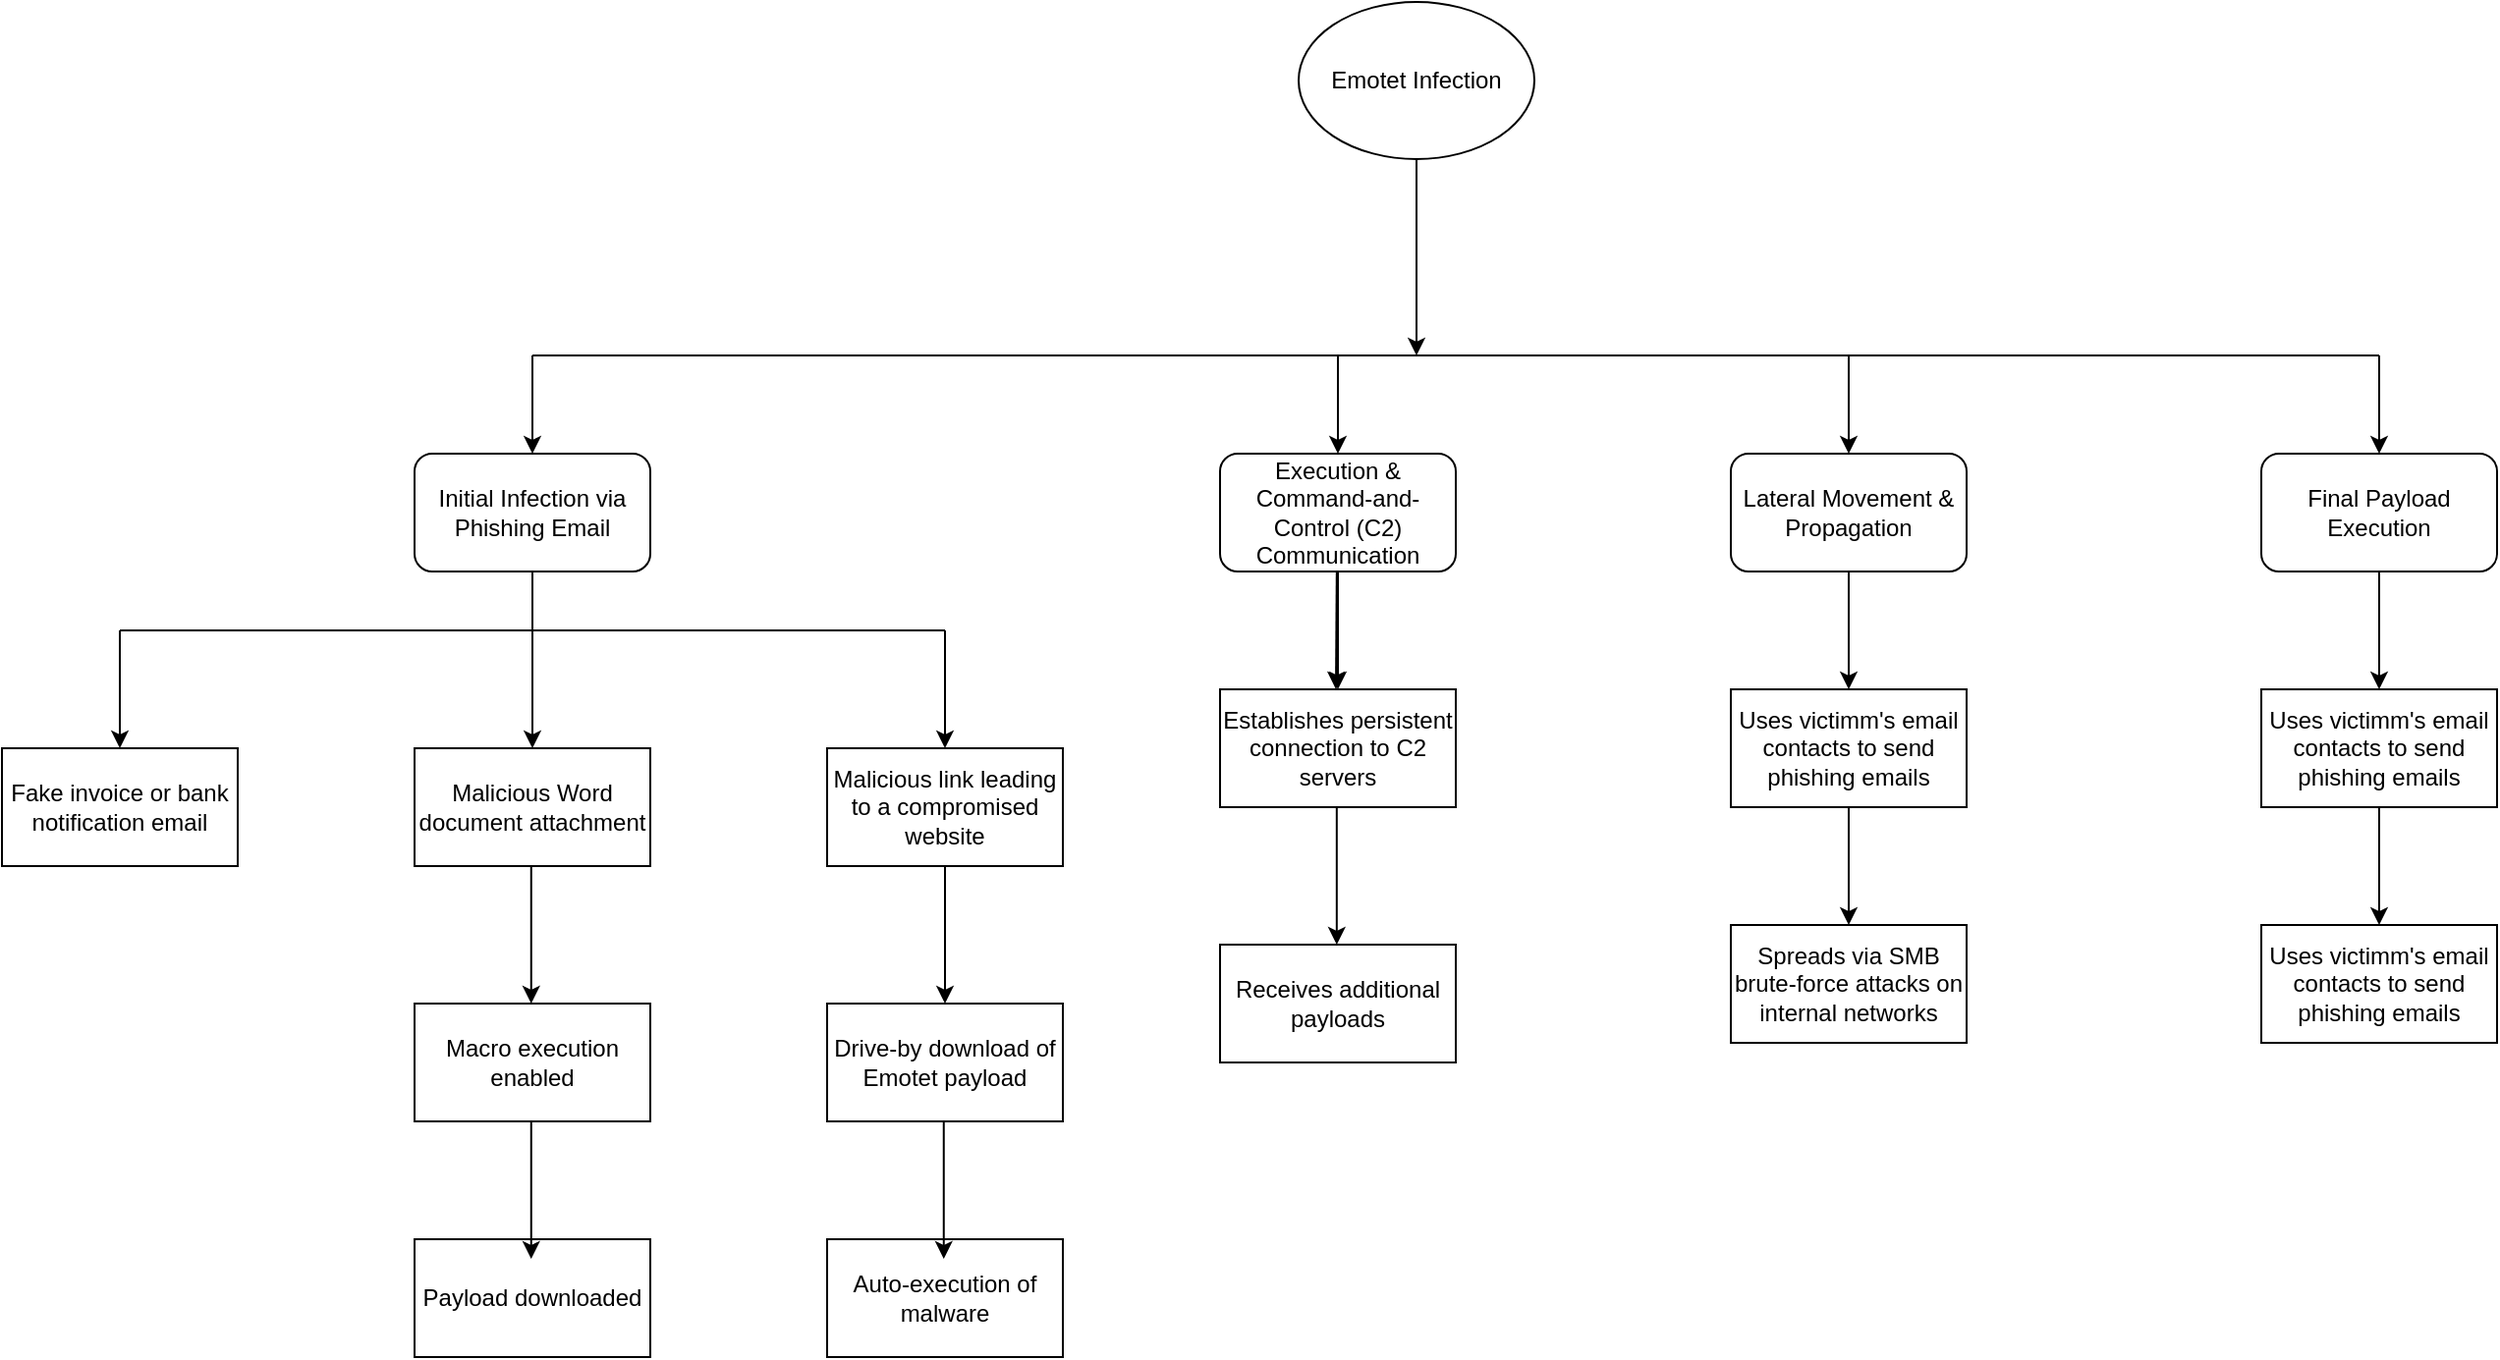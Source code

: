 <mxfile version="26.1.0" pages="2">
  <diagram id="C5RBs43oDa-KdzZeNtuy" name="Page-1">
    <mxGraphModel grid="0" page="0" gridSize="10" guides="1" tooltips="1" connect="1" arrows="1" fold="1" pageScale="1" pageWidth="827" pageHeight="1169" math="0" shadow="0">
      <root>
        <mxCell id="WIyWlLk6GJQsqaUBKTNV-0" />
        <mxCell id="WIyWlLk6GJQsqaUBKTNV-1" parent="WIyWlLk6GJQsqaUBKTNV-0" />
        <mxCell id="2Gz78_xu-Co8539WHuxC-97" style="edgeStyle=orthogonalEdgeStyle;rounded=0;orthogonalLoop=1;jettySize=auto;html=1;exitX=0.5;exitY=1;exitDx=0;exitDy=0;" edge="1" parent="WIyWlLk6GJQsqaUBKTNV-1" source="2Gz78_xu-Co8539WHuxC-39">
          <mxGeometry relative="1" as="geometry">
            <mxPoint x="290" y="120" as="targetPoint" />
          </mxGeometry>
        </mxCell>
        <mxCell id="2Gz78_xu-Co8539WHuxC-39" value="Emotet Infection" style="ellipse;whiteSpace=wrap;html=1;" vertex="1" parent="WIyWlLk6GJQsqaUBKTNV-1">
          <mxGeometry x="230" y="-60" width="120" height="80" as="geometry" />
        </mxCell>
        <mxCell id="2Gz78_xu-Co8539WHuxC-44" value="Initial Infection via Phishing Email" style="rounded=1;whiteSpace=wrap;html=1;" vertex="1" parent="WIyWlLk6GJQsqaUBKTNV-1">
          <mxGeometry x="-220" y="170" width="120" height="60" as="geometry" />
        </mxCell>
        <mxCell id="2Gz78_xu-Co8539WHuxC-84" value="" style="edgeStyle=orthogonalEdgeStyle;rounded=0;orthogonalLoop=1;jettySize=auto;html=1;" edge="1" parent="WIyWlLk6GJQsqaUBKTNV-1" source="2Gz78_xu-Co8539WHuxC-45" target="2Gz78_xu-Co8539WHuxC-77">
          <mxGeometry relative="1" as="geometry" />
        </mxCell>
        <mxCell id="2Gz78_xu-Co8539WHuxC-45" value="Execution &amp;amp; Command-and-Control (C2) Communication" style="rounded=1;whiteSpace=wrap;html=1;" vertex="1" parent="WIyWlLk6GJQsqaUBKTNV-1">
          <mxGeometry x="190" y="170" width="120" height="60" as="geometry" />
        </mxCell>
        <mxCell id="2Gz78_xu-Co8539WHuxC-87" style="edgeStyle=orthogonalEdgeStyle;rounded=0;orthogonalLoop=1;jettySize=auto;html=1;exitX=0.5;exitY=1;exitDx=0;exitDy=0;entryX=0.5;entryY=0;entryDx=0;entryDy=0;" edge="1" parent="WIyWlLk6GJQsqaUBKTNV-1" source="2Gz78_xu-Co8539WHuxC-46" target="2Gz78_xu-Co8539WHuxC-82">
          <mxGeometry relative="1" as="geometry" />
        </mxCell>
        <mxCell id="2Gz78_xu-Co8539WHuxC-46" value="Lateral Movement &amp;amp; Propagation" style="rounded=1;whiteSpace=wrap;html=1;" vertex="1" parent="WIyWlLk6GJQsqaUBKTNV-1">
          <mxGeometry x="450" y="170" width="120" height="60" as="geometry" />
        </mxCell>
        <mxCell id="2Gz78_xu-Co8539WHuxC-93" style="edgeStyle=orthogonalEdgeStyle;rounded=0;orthogonalLoop=1;jettySize=auto;html=1;exitX=0.5;exitY=1;exitDx=0;exitDy=0;" edge="1" parent="WIyWlLk6GJQsqaUBKTNV-1" source="2Gz78_xu-Co8539WHuxC-47" target="2Gz78_xu-Co8539WHuxC-90">
          <mxGeometry relative="1" as="geometry" />
        </mxCell>
        <mxCell id="2Gz78_xu-Co8539WHuxC-47" value="Final Payload Execution" style="rounded=1;whiteSpace=wrap;html=1;" vertex="1" parent="WIyWlLk6GJQsqaUBKTNV-1">
          <mxGeometry x="720" y="170" width="120" height="60" as="geometry" />
        </mxCell>
        <mxCell id="2Gz78_xu-Co8539WHuxC-49" value="Malicious link leading to a compromised website" style="rounded=0;whiteSpace=wrap;html=1;" vertex="1" parent="WIyWlLk6GJQsqaUBKTNV-1">
          <mxGeometry x="-10" y="320" width="120" height="60" as="geometry" />
        </mxCell>
        <mxCell id="2Gz78_xu-Co8539WHuxC-50" value="Malicious Word document attachment" style="rounded=0;whiteSpace=wrap;html=1;" vertex="1" parent="WIyWlLk6GJQsqaUBKTNV-1">
          <mxGeometry x="-220" y="320" width="120" height="60" as="geometry" />
        </mxCell>
        <mxCell id="2Gz78_xu-Co8539WHuxC-51" value="Fake invoice or bank notification email" style="rounded=0;whiteSpace=wrap;html=1;" vertex="1" parent="WIyWlLk6GJQsqaUBKTNV-1">
          <mxGeometry x="-430" y="320" width="120" height="60" as="geometry" />
        </mxCell>
        <mxCell id="2Gz78_xu-Co8539WHuxC-52" value="Macro execution enabled" style="rounded=0;whiteSpace=wrap;html=1;" vertex="1" parent="WIyWlLk6GJQsqaUBKTNV-1">
          <mxGeometry x="-220" y="450" width="120" height="60" as="geometry" />
        </mxCell>
        <mxCell id="2Gz78_xu-Co8539WHuxC-53" value="Payload downloaded" style="rounded=0;whiteSpace=wrap;html=1;" vertex="1" parent="WIyWlLk6GJQsqaUBKTNV-1">
          <mxGeometry x="-220" y="570" width="120" height="60" as="geometry" />
        </mxCell>
        <mxCell id="2Gz78_xu-Co8539WHuxC-55" value="Drive-by download of Emotet payload" style="rounded=0;whiteSpace=wrap;html=1;" vertex="1" parent="WIyWlLk6GJQsqaUBKTNV-1">
          <mxGeometry x="-10" y="450" width="120" height="60" as="geometry" />
        </mxCell>
        <mxCell id="2Gz78_xu-Co8539WHuxC-56" value="Auto-execution of malware" style="rounded=0;whiteSpace=wrap;html=1;" vertex="1" parent="WIyWlLk6GJQsqaUBKTNV-1">
          <mxGeometry x="-10" y="570" width="120" height="60" as="geometry" />
        </mxCell>
        <mxCell id="2Gz78_xu-Co8539WHuxC-60" value="" style="endArrow=classic;html=1;rounded=0;entryX=0.5;entryY=0;entryDx=0;entryDy=0;" edge="1" parent="WIyWlLk6GJQsqaUBKTNV-1" target="2Gz78_xu-Co8539WHuxC-45">
          <mxGeometry width="50" height="50" relative="1" as="geometry">
            <mxPoint x="780" y="120" as="sourcePoint" />
            <mxPoint x="310" y="60" as="targetPoint" />
            <Array as="points">
              <mxPoint x="250" y="120" />
              <mxPoint x="250" y="130" />
            </Array>
          </mxGeometry>
        </mxCell>
        <mxCell id="2Gz78_xu-Co8539WHuxC-61" value="" style="endArrow=none;html=1;rounded=0;" edge="1" parent="WIyWlLk6GJQsqaUBKTNV-1">
          <mxGeometry width="50" height="50" relative="1" as="geometry">
            <mxPoint x="-160" y="120" as="sourcePoint" />
            <mxPoint x="250" y="120" as="targetPoint" />
          </mxGeometry>
        </mxCell>
        <mxCell id="2Gz78_xu-Co8539WHuxC-62" value="" style="endArrow=classic;html=1;rounded=0;entryX=0.5;entryY=0;entryDx=0;entryDy=0;" edge="1" parent="WIyWlLk6GJQsqaUBKTNV-1" target="2Gz78_xu-Co8539WHuxC-44">
          <mxGeometry width="50" height="50" relative="1" as="geometry">
            <mxPoint x="-160" y="120" as="sourcePoint" />
            <mxPoint x="-20" y="170" as="targetPoint" />
          </mxGeometry>
        </mxCell>
        <mxCell id="2Gz78_xu-Co8539WHuxC-68" value="" style="endArrow=classic;html=1;rounded=0;exitX=0.5;exitY=1;exitDx=0;exitDy=0;entryX=0.5;entryY=0;entryDx=0;entryDy=0;" edge="1" parent="WIyWlLk6GJQsqaUBKTNV-1" source="2Gz78_xu-Co8539WHuxC-44" target="2Gz78_xu-Co8539WHuxC-50">
          <mxGeometry width="50" height="50" relative="1" as="geometry">
            <mxPoint x="-80" y="300" as="sourcePoint" />
            <mxPoint x="-30" y="250" as="targetPoint" />
          </mxGeometry>
        </mxCell>
        <mxCell id="2Gz78_xu-Co8539WHuxC-69" value="" style="endArrow=none;html=1;rounded=0;" edge="1" parent="WIyWlLk6GJQsqaUBKTNV-1">
          <mxGeometry width="50" height="50" relative="1" as="geometry">
            <mxPoint x="-370" y="260" as="sourcePoint" />
            <mxPoint x="50" y="260" as="targetPoint" />
          </mxGeometry>
        </mxCell>
        <mxCell id="2Gz78_xu-Co8539WHuxC-70" value="" style="endArrow=classic;html=1;rounded=0;entryX=0.5;entryY=0;entryDx=0;entryDy=0;" edge="1" parent="WIyWlLk6GJQsqaUBKTNV-1" target="2Gz78_xu-Co8539WHuxC-51">
          <mxGeometry width="50" height="50" relative="1" as="geometry">
            <mxPoint x="-370" y="260" as="sourcePoint" />
            <mxPoint x="-330" y="210" as="targetPoint" />
          </mxGeometry>
        </mxCell>
        <mxCell id="2Gz78_xu-Co8539WHuxC-71" value="" style="endArrow=classic;html=1;rounded=0;entryX=0.5;entryY=0;entryDx=0;entryDy=0;" edge="1" parent="WIyWlLk6GJQsqaUBKTNV-1" target="2Gz78_xu-Co8539WHuxC-49">
          <mxGeometry width="50" height="50" relative="1" as="geometry">
            <mxPoint x="50" y="260" as="sourcePoint" />
            <mxPoint x="70" y="280" as="targetPoint" />
          </mxGeometry>
        </mxCell>
        <mxCell id="2Gz78_xu-Co8539WHuxC-72" value="" style="endArrow=classic;html=1;rounded=0;exitX=0.5;exitY=1;exitDx=0;exitDy=0;" edge="1" parent="WIyWlLk6GJQsqaUBKTNV-1" source="2Gz78_xu-Co8539WHuxC-49" target="2Gz78_xu-Co8539WHuxC-55">
          <mxGeometry width="50" height="50" relative="1" as="geometry">
            <mxPoint x="-20" y="550" as="sourcePoint" />
            <mxPoint x="30" y="500" as="targetPoint" />
          </mxGeometry>
        </mxCell>
        <mxCell id="2Gz78_xu-Co8539WHuxC-73" value="" style="endArrow=classic;html=1;rounded=0;exitX=0.5;exitY=1;exitDx=0;exitDy=0;" edge="1" parent="WIyWlLk6GJQsqaUBKTNV-1">
          <mxGeometry width="50" height="50" relative="1" as="geometry">
            <mxPoint x="49.38" y="510" as="sourcePoint" />
            <mxPoint x="49.38" y="580" as="targetPoint" />
          </mxGeometry>
        </mxCell>
        <mxCell id="2Gz78_xu-Co8539WHuxC-74" value="" style="endArrow=classic;html=1;rounded=0;exitX=0.5;exitY=1;exitDx=0;exitDy=0;" edge="1" parent="WIyWlLk6GJQsqaUBKTNV-1">
          <mxGeometry width="50" height="50" relative="1" as="geometry">
            <mxPoint x="-160.62" y="380" as="sourcePoint" />
            <mxPoint x="-160.62" y="450" as="targetPoint" />
          </mxGeometry>
        </mxCell>
        <mxCell id="2Gz78_xu-Co8539WHuxC-75" value="" style="endArrow=classic;html=1;rounded=0;exitX=0.5;exitY=1;exitDx=0;exitDy=0;" edge="1" parent="WIyWlLk6GJQsqaUBKTNV-1">
          <mxGeometry width="50" height="50" relative="1" as="geometry">
            <mxPoint x="-160.62" y="510" as="sourcePoint" />
            <mxPoint x="-160.62" y="580" as="targetPoint" />
          </mxGeometry>
        </mxCell>
        <mxCell id="2Gz78_xu-Co8539WHuxC-76" value="Receives additional payloads" style="rounded=0;whiteSpace=wrap;html=1;" vertex="1" parent="WIyWlLk6GJQsqaUBKTNV-1">
          <mxGeometry x="190" y="420" width="120" height="60" as="geometry" />
        </mxCell>
        <mxCell id="2Gz78_xu-Co8539WHuxC-77" value="Establishes persistent connection to C2 servers" style="rounded=0;whiteSpace=wrap;html=1;" vertex="1" parent="WIyWlLk6GJQsqaUBKTNV-1">
          <mxGeometry x="190" y="290" width="120" height="60" as="geometry" />
        </mxCell>
        <mxCell id="2Gz78_xu-Co8539WHuxC-79" value="" style="endArrow=classic;html=1;rounded=0;exitX=0.5;exitY=1;exitDx=0;exitDy=0;" edge="1" parent="WIyWlLk6GJQsqaUBKTNV-1">
          <mxGeometry width="50" height="50" relative="1" as="geometry">
            <mxPoint x="249.41" y="230" as="sourcePoint" />
            <mxPoint x="249" y="290" as="targetPoint" />
          </mxGeometry>
        </mxCell>
        <mxCell id="2Gz78_xu-Co8539WHuxC-80" value="" style="endArrow=classic;html=1;rounded=0;exitX=0.5;exitY=1;exitDx=0;exitDy=0;" edge="1" parent="WIyWlLk6GJQsqaUBKTNV-1">
          <mxGeometry width="50" height="50" relative="1" as="geometry">
            <mxPoint x="249.41" y="350" as="sourcePoint" />
            <mxPoint x="249.41" y="420" as="targetPoint" />
          </mxGeometry>
        </mxCell>
        <mxCell id="2Gz78_xu-Co8539WHuxC-88" value="" style="edgeStyle=orthogonalEdgeStyle;rounded=0;orthogonalLoop=1;jettySize=auto;html=1;" edge="1" parent="WIyWlLk6GJQsqaUBKTNV-1" source="2Gz78_xu-Co8539WHuxC-82" target="2Gz78_xu-Co8539WHuxC-83">
          <mxGeometry relative="1" as="geometry" />
        </mxCell>
        <mxCell id="2Gz78_xu-Co8539WHuxC-82" value="Uses victimm&#39;s email contacts to send phishing emails" style="rounded=0;whiteSpace=wrap;html=1;" vertex="1" parent="WIyWlLk6GJQsqaUBKTNV-1">
          <mxGeometry x="450" y="290" width="120" height="60" as="geometry" />
        </mxCell>
        <mxCell id="2Gz78_xu-Co8539WHuxC-83" value="Spreads via SMB brute-force attacks on internal networks" style="rounded=0;whiteSpace=wrap;html=1;" vertex="1" parent="WIyWlLk6GJQsqaUBKTNV-1">
          <mxGeometry x="450" y="410" width="120" height="60" as="geometry" />
        </mxCell>
        <mxCell id="2Gz78_xu-Co8539WHuxC-89" value="Uses victimm&#39;s email contacts to send phishing emails" style="rounded=0;whiteSpace=wrap;html=1;" vertex="1" parent="WIyWlLk6GJQsqaUBKTNV-1">
          <mxGeometry x="720" y="410" width="120" height="60" as="geometry" />
        </mxCell>
        <mxCell id="2Gz78_xu-Co8539WHuxC-92" style="edgeStyle=orthogonalEdgeStyle;rounded=0;orthogonalLoop=1;jettySize=auto;html=1;exitX=0.5;exitY=1;exitDx=0;exitDy=0;" edge="1" parent="WIyWlLk6GJQsqaUBKTNV-1" source="2Gz78_xu-Co8539WHuxC-90" target="2Gz78_xu-Co8539WHuxC-89">
          <mxGeometry relative="1" as="geometry" />
        </mxCell>
        <mxCell id="2Gz78_xu-Co8539WHuxC-90" value="Uses victimm&#39;s email contacts to send phishing emails" style="rounded=0;whiteSpace=wrap;html=1;" vertex="1" parent="WIyWlLk6GJQsqaUBKTNV-1">
          <mxGeometry x="720" y="290" width="120" height="60" as="geometry" />
        </mxCell>
        <mxCell id="2Gz78_xu-Co8539WHuxC-94" value="" style="endArrow=classic;html=1;rounded=0;entryX=0.5;entryY=0;entryDx=0;entryDy=0;" edge="1" parent="WIyWlLk6GJQsqaUBKTNV-1" target="2Gz78_xu-Co8539WHuxC-46">
          <mxGeometry width="50" height="50" relative="1" as="geometry">
            <mxPoint x="510" y="120" as="sourcePoint" />
            <mxPoint x="560" y="70" as="targetPoint" />
          </mxGeometry>
        </mxCell>
        <mxCell id="2Gz78_xu-Co8539WHuxC-96" value="" style="endArrow=classic;html=1;rounded=0;" edge="1" parent="WIyWlLk6GJQsqaUBKTNV-1" target="2Gz78_xu-Co8539WHuxC-47">
          <mxGeometry width="50" height="50" relative="1" as="geometry">
            <mxPoint x="780" y="120" as="sourcePoint" />
            <mxPoint x="766.94" y="170" as="targetPoint" />
            <Array as="points">
              <mxPoint x="780" y="140" />
            </Array>
          </mxGeometry>
        </mxCell>
      </root>
    </mxGraphModel>
  </diagram>
  <diagram id="31d5PwhxR0wAVE4Sb7d_" name="Page-2">
    <mxGraphModel dx="5936" dy="1832" grid="0" gridSize="10" guides="1" tooltips="1" connect="1" arrows="1" fold="1" page="0" pageScale="1" pageWidth="850" pageHeight="1100" math="0" shadow="0">
      <root>
        <mxCell id="0" />
        <mxCell id="1" parent="0" />
        <mxCell id="ADdKbOvr9OxGY5025vm9-167" value="Financial Fraud via Phishing" style="ellipse;whiteSpace=wrap;html=1;" vertex="1" parent="1">
          <mxGeometry x="-635" y="3135" width="120" height="80" as="geometry" />
        </mxCell>
        <mxCell id="ADdKbOvr9OxGY5025vm9-257" style="edgeStyle=orthogonalEdgeStyle;rounded=0;orthogonalLoop=1;jettySize=auto;html=1;exitX=0;exitY=0.5;exitDx=0;exitDy=0;entryX=0;entryY=0.5;entryDx=0;entryDy=0;" edge="1" parent="1" source="ADdKbOvr9OxGY5025vm9-170" target="ADdKbOvr9OxGY5025vm9-200">
          <mxGeometry relative="1" as="geometry" />
        </mxCell>
        <mxCell id="ADdKbOvr9OxGY5025vm9-258" style="edgeStyle=orthogonalEdgeStyle;rounded=0;orthogonalLoop=1;jettySize=auto;html=1;exitX=0;exitY=0.5;exitDx=0;exitDy=0;entryX=0;entryY=0.5;entryDx=0;entryDy=0;" edge="1" parent="1" source="ADdKbOvr9OxGY5025vm9-170" target="ADdKbOvr9OxGY5025vm9-201">
          <mxGeometry relative="1" as="geometry" />
        </mxCell>
        <mxCell id="ADdKbOvr9OxGY5025vm9-260" style="edgeStyle=orthogonalEdgeStyle;rounded=0;orthogonalLoop=1;jettySize=auto;html=1;exitX=0;exitY=0.5;exitDx=0;exitDy=0;entryX=0;entryY=0.5;entryDx=0;entryDy=0;" edge="1" parent="1" source="ADdKbOvr9OxGY5025vm9-170" target="ADdKbOvr9OxGY5025vm9-259">
          <mxGeometry relative="1" as="geometry" />
        </mxCell>
        <mxCell id="ADdKbOvr9OxGY5025vm9-170" value="Lateral Movement" style="rounded=1;whiteSpace=wrap;html=1;" vertex="1" parent="1">
          <mxGeometry x="-325" y="3516" width="120" height="60" as="geometry" />
        </mxCell>
        <mxCell id="ADdKbOvr9OxGY5025vm9-264" style="edgeStyle=orthogonalEdgeStyle;rounded=0;orthogonalLoop=1;jettySize=auto;html=1;exitX=0;exitY=0.5;exitDx=0;exitDy=0;entryX=0;entryY=0.5;entryDx=0;entryDy=0;" edge="1" parent="1" source="ADdKbOvr9OxGY5025vm9-177" target="ADdKbOvr9OxGY5025vm9-203">
          <mxGeometry relative="1" as="geometry" />
        </mxCell>
        <mxCell id="ADdKbOvr9OxGY5025vm9-265" style="edgeStyle=orthogonalEdgeStyle;rounded=0;orthogonalLoop=1;jettySize=auto;html=1;exitX=0;exitY=0.5;exitDx=0;exitDy=0;entryX=0;entryY=0.5;entryDx=0;entryDy=0;" edge="1" parent="1" source="ADdKbOvr9OxGY5025vm9-177" target="ADdKbOvr9OxGY5025vm9-202">
          <mxGeometry relative="1" as="geometry" />
        </mxCell>
        <mxCell id="ADdKbOvr9OxGY5025vm9-266" value="" style="edgeStyle=orthogonalEdgeStyle;rounded=0;orthogonalLoop=1;jettySize=auto;html=1;exitX=0;exitY=0.5;exitDx=0;exitDy=0;entryX=0;entryY=0.5;entryDx=0;entryDy=0;" edge="1" parent="1" source="ADdKbOvr9OxGY5025vm9-177" target="ADdKbOvr9OxGY5025vm9-206">
          <mxGeometry relative="1" as="geometry" />
        </mxCell>
        <mxCell id="ADdKbOvr9OxGY5025vm9-177" value="Final Impact" style="rounded=1;whiteSpace=wrap;html=1;" vertex="1" parent="1">
          <mxGeometry x="-85" y="3519" width="120" height="60" as="geometry" />
        </mxCell>
        <mxCell id="ADdKbOvr9OxGY5025vm9-249" style="edgeStyle=orthogonalEdgeStyle;rounded=0;orthogonalLoop=1;jettySize=auto;html=1;exitX=0.5;exitY=1;exitDx=0;exitDy=0;entryX=0.5;entryY=0;entryDx=0;entryDy=0;" edge="1" parent="1" source="ADdKbOvr9OxGY5025vm9-180" target="ADdKbOvr9OxGY5025vm9-248">
          <mxGeometry relative="1" as="geometry" />
        </mxCell>
        <mxCell id="ADdKbOvr9OxGY5025vm9-250" style="edgeStyle=orthogonalEdgeStyle;rounded=0;orthogonalLoop=1;jettySize=auto;html=1;exitX=0.5;exitY=1;exitDx=0;exitDy=0;entryX=0.5;entryY=0;entryDx=0;entryDy=0;" edge="1" parent="1" source="ADdKbOvr9OxGY5025vm9-180" target="ADdKbOvr9OxGY5025vm9-247">
          <mxGeometry relative="1" as="geometry" />
        </mxCell>
        <mxCell id="ADdKbOvr9OxGY5025vm9-180" value="Execution &amp; Exploitation" style="rounded=1;whiteSpace=wrap;html=1;" vertex="1" parent="1">
          <mxGeometry x="-725" y="3516" width="120" height="60" as="geometry" />
        </mxCell>
        <mxCell id="ADdKbOvr9OxGY5025vm9-181" style="edgeStyle=orthogonalEdgeStyle;rounded=0;orthogonalLoop=1;jettySize=auto;html=1;exitX=0.5;exitY=1;exitDx=0;exitDy=0;entryX=0.5;entryY=0;entryDx=0;entryDy=0;" edge="1" parent="1" source="ADdKbOvr9OxGY5025vm9-184" target="ADdKbOvr9OxGY5025vm9-187">
          <mxGeometry relative="1" as="geometry" />
        </mxCell>
        <mxCell id="ADdKbOvr9OxGY5025vm9-182" style="edgeStyle=orthogonalEdgeStyle;rounded=0;orthogonalLoop=1;jettySize=auto;html=1;exitX=0.5;exitY=1;exitDx=0;exitDy=0;" edge="1" parent="1" source="ADdKbOvr9OxGY5025vm9-184" target="ADdKbOvr9OxGY5025vm9-186">
          <mxGeometry relative="1" as="geometry" />
        </mxCell>
        <mxCell id="ADdKbOvr9OxGY5025vm9-183" style="edgeStyle=orthogonalEdgeStyle;rounded=0;orthogonalLoop=1;jettySize=auto;html=1;exitX=0.5;exitY=1;exitDx=0;exitDy=0;entryX=0.5;entryY=0;entryDx=0;entryDy=0;" edge="1" parent="1" source="ADdKbOvr9OxGY5025vm9-184" target="ADdKbOvr9OxGY5025vm9-185">
          <mxGeometry relative="1" as="geometry" />
        </mxCell>
        <mxCell id="ADdKbOvr9OxGY5025vm9-184" value="Initial Infection&lt;div&gt;(Phishing Email)&lt;/div&gt;" style="rounded=1;whiteSpace=wrap;html=1;" vertex="1" parent="1">
          <mxGeometry x="-1261" y="3516" width="120" height="60" as="geometry" />
        </mxCell>
        <mxCell id="ADdKbOvr9OxGY5025vm9-238" style="edgeStyle=orthogonalEdgeStyle;rounded=0;orthogonalLoop=1;jettySize=auto;html=1;exitX=0.5;exitY=1;exitDx=0;exitDy=0;" edge="1" parent="1" source="ADdKbOvr9OxGY5025vm9-185" target="ADdKbOvr9OxGY5025vm9-190">
          <mxGeometry relative="1" as="geometry" />
        </mxCell>
        <mxCell id="ADdKbOvr9OxGY5025vm9-243" style="edgeStyle=orthogonalEdgeStyle;rounded=0;orthogonalLoop=1;jettySize=auto;html=1;exitX=0.5;exitY=1;exitDx=0;exitDy=0;entryX=0.5;entryY=0;entryDx=0;entryDy=0;" edge="1" parent="1" source="ADdKbOvr9OxGY5025vm9-185" target="ADdKbOvr9OxGY5025vm9-194">
          <mxGeometry relative="1" as="geometry" />
        </mxCell>
        <mxCell id="ADdKbOvr9OxGY5025vm9-185" value="User Action" style="rounded=0;whiteSpace=wrap;html=1;fontSize=11;" vertex="1" parent="1">
          <mxGeometry x="-1095" y="3655" width="120" height="60" as="geometry" />
        </mxCell>
        <mxCell id="ADdKbOvr9OxGY5025vm9-235" style="edgeStyle=orthogonalEdgeStyle;rounded=0;orthogonalLoop=1;jettySize=auto;html=1;exitX=0.5;exitY=1;exitDx=0;exitDy=0;" edge="1" parent="1" source="ADdKbOvr9OxGY5025vm9-186" target="ADdKbOvr9OxGY5025vm9-220">
          <mxGeometry relative="1" as="geometry" />
        </mxCell>
        <mxCell id="ADdKbOvr9OxGY5025vm9-236" style="edgeStyle=orthogonalEdgeStyle;rounded=0;orthogonalLoop=1;jettySize=auto;html=1;exitX=0.5;exitY=1;exitDx=0;exitDy=0;entryX=0.5;entryY=0;entryDx=0;entryDy=0;" edge="1" parent="1" source="ADdKbOvr9OxGY5025vm9-186" target="ADdKbOvr9OxGY5025vm9-221">
          <mxGeometry relative="1" as="geometry" />
        </mxCell>
        <mxCell id="ADdKbOvr9OxGY5025vm9-186" value="Email Contains" style="rounded=0;whiteSpace=wrap;html=1;fontSize=11;" vertex="1" parent="1">
          <mxGeometry x="-1261" y="3655" width="120" height="60" as="geometry" />
        </mxCell>
        <mxCell id="ADdKbOvr9OxGY5025vm9-187" value="Spear Phishing Targeting Finance Dept" style="rounded=0;whiteSpace=wrap;html=1;fontSize=11;" vertex="1" parent="1">
          <mxGeometry x="-1405" y="3655" width="120" height="60" as="geometry" />
        </mxCell>
        <mxCell id="ADdKbOvr9OxGY5025vm9-242" style="edgeStyle=orthogonalEdgeStyle;rounded=0;orthogonalLoop=1;jettySize=auto;html=1;exitX=0.5;exitY=1;exitDx=0;exitDy=0;" edge="1" parent="1" source="ADdKbOvr9OxGY5025vm9-190" target="ADdKbOvr9OxGY5025vm9-199">
          <mxGeometry relative="1" as="geometry" />
        </mxCell>
        <mxCell id="ADdKbOvr9OxGY5025vm9-190" value="Clicks Phishing Link" style="rounded=0;whiteSpace=wrap;html=1;fontSize=11;" vertex="1" parent="1">
          <mxGeometry x="-1095" y="3782" width="120" height="60" as="geometry" />
        </mxCell>
        <mxCell id="ADdKbOvr9OxGY5025vm9-244" style="edgeStyle=orthogonalEdgeStyle;rounded=0;orthogonalLoop=1;jettySize=auto;html=1;exitX=0.5;exitY=1;exitDx=0;exitDy=0;" edge="1" parent="1" source="ADdKbOvr9OxGY5025vm9-194" target="ADdKbOvr9OxGY5025vm9-198">
          <mxGeometry relative="1" as="geometry" />
        </mxCell>
        <mxCell id="ADdKbOvr9OxGY5025vm9-194" value="Opens Malicious PDF" style="rounded=0;whiteSpace=wrap;html=1;fontSize=11;" vertex="1" parent="1">
          <mxGeometry x="-945" y="3782" width="120" height="60" as="geometry" />
        </mxCell>
        <mxCell id="ADdKbOvr9OxGY5025vm9-198" value="Executes Hidden Macro" style="rounded=0;whiteSpace=wrap;html=1;fontSize=11;" vertex="1" parent="1">
          <mxGeometry x="-945" y="3902" width="120" height="60" as="geometry" />
        </mxCell>
        <mxCell id="ADdKbOvr9OxGY5025vm9-199" value="Enters Banking Credentials" style="rounded=0;whiteSpace=wrap;html=1;" vertex="1" parent="1">
          <mxGeometry x="-1095" y="3902" width="120" height="60" as="geometry" />
        </mxCell>
        <mxCell id="ADdKbOvr9OxGY5025vm9-200" value="Exploits SMB for System Propagation" style="rounded=0;whiteSpace=wrap;html=1;" vertex="1" parent="1">
          <mxGeometry x="-325" y="3782" width="120" height="60" as="geometry" />
        </mxCell>
        <mxCell id="ADdKbOvr9OxGY5025vm9-201" value="Uses Stolen Credentials to Access Internal Network" style="rounded=0;whiteSpace=wrap;html=1;" vertex="1" parent="1">
          <mxGeometry x="-325" y="3655" width="120" height="60" as="geometry" />
        </mxCell>
        <mxCell id="ADdKbOvr9OxGY5025vm9-202" value="Deletion of Logs &amp; Traces" style="rounded=0;whiteSpace=wrap;html=1;" vertex="1" parent="1">
          <mxGeometry x="-85" y="3788" width="120" height="60" as="geometry" />
        </mxCell>
        <mxCell id="ADdKbOvr9OxGY5025vm9-203" value="Unauthorized Funds Transfer to Offshore Accounts" style="rounded=0;whiteSpace=wrap;html=1;" vertex="1" parent="1">
          <mxGeometry x="-85" y="3658" width="120" height="60" as="geometry" />
        </mxCell>
        <mxCell id="ADdKbOvr9OxGY5025vm9-206" value="Deploys Ransomware to Disrupt Further Investigations" style="rounded=0;whiteSpace=wrap;html=1;" vertex="1" parent="1">
          <mxGeometry x="-85" y="3905" width="120" height="60" as="geometry" />
        </mxCell>
        <mxCell id="ADdKbOvr9OxGY5025vm9-207" value="Computer" style="ellipse;shape=cloud;whiteSpace=wrap;html=1;" vertex="1" parent="1">
          <mxGeometry x="-635" y="3265" width="120" height="80" as="geometry" />
        </mxCell>
        <mxCell id="ADdKbOvr9OxGY5025vm9-208" value="" style="endArrow=none;html=1;rounded=0;" edge="1" parent="1">
          <mxGeometry width="50" height="50" relative="1" as="geometry">
            <mxPoint x="-1199" y="3446" as="sourcePoint" />
            <mxPoint x="-25" y="3446" as="targetPoint" />
          </mxGeometry>
        </mxCell>
        <mxCell id="ADdKbOvr9OxGY5025vm9-210" value="" style="endArrow=classic;html=1;rounded=0;" edge="1" parent="1">
          <mxGeometry x="0.007" width="50" height="50" relative="1" as="geometry">
            <mxPoint x="-665.36" y="3446" as="sourcePoint" />
            <mxPoint x="-665.36" y="3516.0" as="targetPoint" />
            <mxPoint as="offset" />
          </mxGeometry>
        </mxCell>
        <mxCell id="ADdKbOvr9OxGY5025vm9-211" value="" style="endArrow=classic;html=1;rounded=0;" edge="1" parent="1">
          <mxGeometry width="50" height="50" relative="1" as="geometry">
            <mxPoint x="-265" y="3446" as="sourcePoint" />
            <mxPoint x="-265" y="3516" as="targetPoint" />
          </mxGeometry>
        </mxCell>
        <mxCell id="ADdKbOvr9OxGY5025vm9-212" value="" style="endArrow=classic;html=1;rounded=0;" edge="1" parent="1">
          <mxGeometry width="50" height="50" relative="1" as="geometry">
            <mxPoint x="-25.38" y="3449" as="sourcePoint" />
            <mxPoint x="-25.38" y="3519" as="targetPoint" />
          </mxGeometry>
        </mxCell>
        <mxCell id="ADdKbOvr9OxGY5025vm9-213" value="" style="endArrow=classic;html=1;rounded=0;entryX=0.516;entryY=0.005;entryDx=0;entryDy=0;entryPerimeter=0;" edge="1" parent="1" target="ADdKbOvr9OxGY5025vm9-184">
          <mxGeometry width="50" height="50" relative="1" as="geometry">
            <mxPoint x="-1199" y="3446" as="sourcePoint" />
            <mxPoint x="-1139" y="3476" as="targetPoint" />
          </mxGeometry>
        </mxCell>
        <mxCell id="ADdKbOvr9OxGY5025vm9-217" value="" style="endArrow=none;html=1;rounded=0;exitX=0.508;exitY=0.116;exitDx=0;exitDy=0;exitPerimeter=0;" edge="1" parent="1" source="ADdKbOvr9OxGY5025vm9-207">
          <mxGeometry width="50" height="50" relative="1" as="geometry">
            <mxPoint x="-574" y="3264" as="sourcePoint" />
            <mxPoint x="-574" y="3215" as="targetPoint" />
          </mxGeometry>
        </mxCell>
        <mxCell id="6-L4_wkneTpCRCNKvnSP-235" style="edgeStyle=orthogonalEdgeStyle;rounded=0;orthogonalLoop=1;jettySize=auto;html=1;exitX=0.5;exitY=1;exitDx=0;exitDy=0;entryX=0.5;entryY=0;entryDx=0;entryDy=0;" edge="1" parent="1" source="ADdKbOvr9OxGY5025vm9-220" target="6-L4_wkneTpCRCNKvnSP-233">
          <mxGeometry relative="1" as="geometry" />
        </mxCell>
        <mxCell id="ADdKbOvr9OxGY5025vm9-220" value="Phishing Link&amp;nbsp;" style="rounded=0;whiteSpace=wrap;html=1;fontSize=11;" vertex="1" parent="1">
          <mxGeometry x="-1261" y="3782" width="120" height="60" as="geometry" />
        </mxCell>
        <mxCell id="6-L4_wkneTpCRCNKvnSP-234" style="edgeStyle=orthogonalEdgeStyle;rounded=0;orthogonalLoop=1;jettySize=auto;html=1;exitX=0.5;exitY=1;exitDx=0;exitDy=0;entryX=0.5;entryY=0;entryDx=0;entryDy=0;" edge="1" parent="1" source="ADdKbOvr9OxGY5025vm9-221" target="6-L4_wkneTpCRCNKvnSP-232">
          <mxGeometry relative="1" as="geometry" />
        </mxCell>
        <mxCell id="ADdKbOvr9OxGY5025vm9-221" value="Fake Urgent Payment Request PDF" style="rounded=0;whiteSpace=wrap;html=1;fontSize=11;" vertex="1" parent="1">
          <mxGeometry x="-1405" y="3782" width="120" height="60" as="geometry" />
        </mxCell>
        <mxCell id="ADdKbOvr9OxGY5025vm9-245" value="Establishes Encrypted C2 Connection" style="rounded=0;whiteSpace=wrap;html=1;" vertex="1" parent="1">
          <mxGeometry x="-725" y="3902" width="120" height="60" as="geometry" />
        </mxCell>
        <mxCell id="ADdKbOvr9OxGY5025vm9-246" value="Downloads Remote Access Trojan" style="rounded=0;whiteSpace=wrap;html=1;" vertex="1" parent="1">
          <mxGeometry x="-725" y="3782" width="120" height="60" as="geometry" />
        </mxCell>
        <mxCell id="ADdKbOvr9OxGY5025vm9-255" style="edgeStyle=orthogonalEdgeStyle;rounded=0;orthogonalLoop=1;jettySize=auto;html=1;exitX=0;exitY=0.5;exitDx=0;exitDy=0;entryX=0;entryY=0.5;entryDx=0;entryDy=0;" edge="1" parent="1" source="ADdKbOvr9OxGY5025vm9-247" target="ADdKbOvr9OxGY5025vm9-253">
          <mxGeometry relative="1" as="geometry" />
        </mxCell>
        <mxCell id="ADdKbOvr9OxGY5025vm9-256" style="edgeStyle=orthogonalEdgeStyle;rounded=0;orthogonalLoop=1;jettySize=auto;html=1;exitX=0;exitY=0.5;exitDx=0;exitDy=0;entryX=0;entryY=0.5;entryDx=0;entryDy=0;" edge="1" parent="1" source="ADdKbOvr9OxGY5025vm9-247" target="ADdKbOvr9OxGY5025vm9-254">
          <mxGeometry relative="1" as="geometry" />
        </mxCell>
        <mxCell id="ADdKbOvr9OxGY5025vm9-247" value="Credential Theft" style="rounded=0;whiteSpace=wrap;html=1;" vertex="1" parent="1">
          <mxGeometry x="-551" y="3655" width="120" height="60" as="geometry" />
        </mxCell>
        <mxCell id="ADdKbOvr9OxGY5025vm9-251" style="edgeStyle=orthogonalEdgeStyle;rounded=0;orthogonalLoop=1;jettySize=auto;html=1;exitX=0;exitY=0.5;exitDx=0;exitDy=0;entryX=0;entryY=0.5;entryDx=0;entryDy=0;" edge="1" parent="1" source="ADdKbOvr9OxGY5025vm9-248" target="ADdKbOvr9OxGY5025vm9-245">
          <mxGeometry relative="1" as="geometry" />
        </mxCell>
        <mxCell id="ADdKbOvr9OxGY5025vm9-252" style="edgeStyle=orthogonalEdgeStyle;rounded=0;orthogonalLoop=1;jettySize=auto;html=1;exitX=0;exitY=0.5;exitDx=0;exitDy=0;entryX=0;entryY=0.5;entryDx=0;entryDy=0;" edge="1" parent="1" source="ADdKbOvr9OxGY5025vm9-248" target="ADdKbOvr9OxGY5025vm9-246">
          <mxGeometry relative="1" as="geometry" />
        </mxCell>
        <mxCell id="ADdKbOvr9OxGY5025vm9-248" value="Macro Executes PowerShell Script" style="rounded=0;whiteSpace=wrap;html=1;" vertex="1" parent="1">
          <mxGeometry x="-725" y="3655" width="120" height="60" as="geometry" />
        </mxCell>
        <mxCell id="ADdKbOvr9OxGY5025vm9-253" value="Mimikatz Used for Hash Dumping" style="rounded=0;whiteSpace=wrap;html=1;" vertex="1" parent="1">
          <mxGeometry x="-551" y="3902" width="120" height="60" as="geometry" />
        </mxCell>
        <mxCell id="ADdKbOvr9OxGY5025vm9-254" value="Keylogger Activated (Captures Login Data)" style="rounded=0;whiteSpace=wrap;html=1;" vertex="1" parent="1">
          <mxGeometry x="-551" y="3782" width="120" height="60" as="geometry" />
        </mxCell>
        <mxCell id="ADdKbOvr9OxGY5025vm9-259" value="eploys Additional Payloads (Banking Trojan)" style="rounded=0;whiteSpace=wrap;html=1;" vertex="1" parent="1">
          <mxGeometry x="-325" y="3905" width="120" height="60" as="geometry" />
        </mxCell>
        <mxCell id="ADdKbOvr9OxGY5025vm9-261" value="" style="endArrow=none;html=1;rounded=0;entryX=0.55;entryY=0.95;entryDx=0;entryDy=0;entryPerimeter=0;" edge="1" parent="1" target="ADdKbOvr9OxGY5025vm9-207">
          <mxGeometry width="50" height="50" relative="1" as="geometry">
            <mxPoint x="-569" y="3445" as="sourcePoint" />
            <mxPoint x="5" y="3585" as="targetPoint" />
          </mxGeometry>
        </mxCell>
        <mxCell id="6-L4_wkneTpCRCNKvnSP-1" value="Financial Fraud via Synthesized Phishing-Based Malware Attack" style="ellipse;whiteSpace=wrap;html=1;" vertex="1" parent="1">
          <mxGeometry x="-571" y="995" width="198" height="82" as="geometry" />
        </mxCell>
        <mxCell id="6-L4_wkneTpCRCNKvnSP-69" style="edgeStyle=orthogonalEdgeStyle;rounded=0;orthogonalLoop=1;jettySize=auto;html=1;exitX=0.5;exitY=1;exitDx=0;exitDy=0;entryX=0.5;entryY=0;entryDx=0;entryDy=0;" edge="1" parent="1" source="6-L4_wkneTpCRCNKvnSP-5" target="6-L4_wkneTpCRCNKvnSP-31">
          <mxGeometry relative="1" as="geometry" />
        </mxCell>
        <mxCell id="6-L4_wkneTpCRCNKvnSP-458" style="edgeStyle=orthogonalEdgeStyle;rounded=0;orthogonalLoop=1;jettySize=auto;html=1;exitX=0.5;exitY=1;exitDx=0;exitDy=0;" edge="1" parent="1" source="6-L4_wkneTpCRCNKvnSP-5" target="6-L4_wkneTpCRCNKvnSP-448">
          <mxGeometry relative="1" as="geometry" />
        </mxCell>
        <mxCell id="6-L4_wkneTpCRCNKvnSP-5" value="Lateral Movement &amp; Privilege Escalation" style="rounded=1;whiteSpace=wrap;html=1;" vertex="1" parent="1">
          <mxGeometry x="120" y="1378" width="120" height="60" as="geometry" />
        </mxCell>
        <mxCell id="6-L4_wkneTpCRCNKvnSP-6" style="edgeStyle=orthogonalEdgeStyle;rounded=0;orthogonalLoop=1;jettySize=auto;html=1;exitX=0;exitY=0.5;exitDx=0;exitDy=0;entryX=0;entryY=0.5;entryDx=0;entryDy=0;" edge="1" parent="1" source="6-L4_wkneTpCRCNKvnSP-9" target="6-L4_wkneTpCRCNKvnSP-33">
          <mxGeometry relative="1" as="geometry" />
        </mxCell>
        <mxCell id="6-L4_wkneTpCRCNKvnSP-7" style="edgeStyle=orthogonalEdgeStyle;rounded=0;orthogonalLoop=1;jettySize=auto;html=1;exitX=0;exitY=0.5;exitDx=0;exitDy=0;entryX=0;entryY=0.5;entryDx=0;entryDy=0;" edge="1" parent="1" source="6-L4_wkneTpCRCNKvnSP-9" target="6-L4_wkneTpCRCNKvnSP-32">
          <mxGeometry relative="1" as="geometry" />
        </mxCell>
        <mxCell id="6-L4_wkneTpCRCNKvnSP-8" value="" style="edgeStyle=orthogonalEdgeStyle;rounded=0;orthogonalLoop=1;jettySize=auto;html=1;exitX=0;exitY=0.5;exitDx=0;exitDy=0;entryX=0;entryY=0.5;entryDx=0;entryDy=0;" edge="1" parent="1" source="6-L4_wkneTpCRCNKvnSP-9" target="6-L4_wkneTpCRCNKvnSP-34">
          <mxGeometry relative="1" as="geometry" />
        </mxCell>
        <mxCell id="6-L4_wkneTpCRCNKvnSP-9" value="Data Exfiltration &amp; Financial Fraud" style="rounded=1;whiteSpace=wrap;html=1;" vertex="1" parent="1">
          <mxGeometry x="730.07" y="1390" width="120" height="60" as="geometry" />
        </mxCell>
        <mxCell id="6-L4_wkneTpCRCNKvnSP-10" style="edgeStyle=orthogonalEdgeStyle;rounded=0;orthogonalLoop=1;jettySize=auto;html=1;exitX=0.5;exitY=1;exitDx=0;exitDy=0;entryX=0.5;entryY=0;entryDx=0;entryDy=0;" edge="1" parent="1" source="6-L4_wkneTpCRCNKvnSP-12" target="6-L4_wkneTpCRCNKvnSP-51">
          <mxGeometry relative="1" as="geometry" />
        </mxCell>
        <mxCell id="6-L4_wkneTpCRCNKvnSP-11" style="edgeStyle=orthogonalEdgeStyle;rounded=0;orthogonalLoop=1;jettySize=auto;html=1;exitX=0.5;exitY=1;exitDx=0;exitDy=0;entryX=0.5;entryY=0;entryDx=0;entryDy=0;" edge="1" parent="1" source="6-L4_wkneTpCRCNKvnSP-12" target="6-L4_wkneTpCRCNKvnSP-48">
          <mxGeometry relative="1" as="geometry" />
        </mxCell>
        <mxCell id="6-L4_wkneTpCRCNKvnSP-12" value="Execution &amp; Exploitation" style="rounded=1;whiteSpace=wrap;html=1;" vertex="1" parent="1">
          <mxGeometry x="-684" y="1378" width="120" height="60" as="geometry" />
        </mxCell>
        <mxCell id="6-L4_wkneTpCRCNKvnSP-13" style="edgeStyle=orthogonalEdgeStyle;rounded=0;orthogonalLoop=1;jettySize=auto;html=1;exitX=0.5;exitY=1;exitDx=0;exitDy=0;entryX=0.5;entryY=0;entryDx=0;entryDy=0;" edge="1" parent="1" source="6-L4_wkneTpCRCNKvnSP-16" target="6-L4_wkneTpCRCNKvnSP-23">
          <mxGeometry relative="1" as="geometry" />
        </mxCell>
        <mxCell id="6-L4_wkneTpCRCNKvnSP-14" style="edgeStyle=orthogonalEdgeStyle;rounded=0;orthogonalLoop=1;jettySize=auto;html=1;exitX=0.5;exitY=1;exitDx=0;exitDy=0;" edge="1" parent="1" source="6-L4_wkneTpCRCNKvnSP-16" target="6-L4_wkneTpCRCNKvnSP-22">
          <mxGeometry relative="1" as="geometry" />
        </mxCell>
        <mxCell id="6-L4_wkneTpCRCNKvnSP-15" style="edgeStyle=orthogonalEdgeStyle;rounded=0;orthogonalLoop=1;jettySize=auto;html=1;exitX=0.5;exitY=1;exitDx=0;exitDy=0;entryX=0.5;entryY=0;entryDx=0;entryDy=0;" edge="1" parent="1" source="6-L4_wkneTpCRCNKvnSP-16" target="6-L4_wkneTpCRCNKvnSP-19">
          <mxGeometry relative="1" as="geometry" />
        </mxCell>
        <mxCell id="6-L4_wkneTpCRCNKvnSP-16" value="Target Selection &amp; Initial Compromise" style="rounded=1;whiteSpace=wrap;html=1;" vertex="1" parent="1">
          <mxGeometry x="-1540" y="1378" width="120" height="60" as="geometry" />
        </mxCell>
        <mxCell id="6-L4_wkneTpCRCNKvnSP-415" style="edgeStyle=orthogonalEdgeStyle;rounded=0;orthogonalLoop=1;jettySize=auto;html=1;exitX=0.5;exitY=1;exitDx=0;exitDy=0;entryX=0.5;entryY=0;entryDx=0;entryDy=0;" edge="1" parent="1" source="6-L4_wkneTpCRCNKvnSP-19" target="6-L4_wkneTpCRCNKvnSP-25">
          <mxGeometry relative="1" as="geometry" />
        </mxCell>
        <mxCell id="6-L4_wkneTpCRCNKvnSP-416" style="edgeStyle=orthogonalEdgeStyle;rounded=0;orthogonalLoop=1;jettySize=auto;html=1;exitX=0.5;exitY=1;exitDx=0;exitDy=0;entryX=0.5;entryY=0;entryDx=0;entryDy=0;" edge="1" parent="1" source="6-L4_wkneTpCRCNKvnSP-19" target="6-L4_wkneTpCRCNKvnSP-29">
          <mxGeometry relative="1" as="geometry" />
        </mxCell>
        <mxCell id="6-L4_wkneTpCRCNKvnSP-19" value="Target Interaction" style="rounded=0;whiteSpace=wrap;html=1;fontSize=11;" vertex="1" parent="1">
          <mxGeometry x="-1200" y="1517" width="120" height="60" as="geometry" />
        </mxCell>
        <mxCell id="6-L4_wkneTpCRCNKvnSP-406" style="edgeStyle=orthogonalEdgeStyle;rounded=0;orthogonalLoop=1;jettySize=auto;html=1;exitX=0.5;exitY=1;exitDx=0;exitDy=0;entryX=0.5;entryY=0;entryDx=0;entryDy=0;" edge="1" parent="1" source="6-L4_wkneTpCRCNKvnSP-22" target="6-L4_wkneTpCRCNKvnSP-42">
          <mxGeometry relative="1" as="geometry" />
        </mxCell>
        <mxCell id="6-L4_wkneTpCRCNKvnSP-407" style="edgeStyle=orthogonalEdgeStyle;rounded=0;orthogonalLoop=1;jettySize=auto;html=1;exitX=0.5;exitY=1;exitDx=0;exitDy=0;entryX=0.5;entryY=0;entryDx=0;entryDy=0;" edge="1" parent="1" source="6-L4_wkneTpCRCNKvnSP-22" target="6-L4_wkneTpCRCNKvnSP-43">
          <mxGeometry relative="1" as="geometry" />
        </mxCell>
        <mxCell id="6-L4_wkneTpCRCNKvnSP-22" value="Spear Phishing Email Sent to Target&amp;nbsp;&lt;div&gt;(Manual + AI)&lt;/div&gt;" style="rounded=0;whiteSpace=wrap;html=1;fontSize=11;" vertex="1" parent="1">
          <mxGeometry x="-1540" y="1517" width="120" height="60" as="geometry" />
        </mxCell>
        <mxCell id="6-L4_wkneTpCRCNKvnSP-60" style="edgeStyle=orthogonalEdgeStyle;rounded=0;orthogonalLoop=1;jettySize=auto;html=1;exitX=0.5;exitY=1;exitDx=0;exitDy=0;" edge="1" parent="1" source="6-L4_wkneTpCRCNKvnSP-23" target="6-L4_wkneTpCRCNKvnSP-58">
          <mxGeometry relative="1" as="geometry" />
        </mxCell>
        <mxCell id="6-L4_wkneTpCRCNKvnSP-61" style="edgeStyle=orthogonalEdgeStyle;rounded=0;orthogonalLoop=1;jettySize=auto;html=1;exitX=0.5;exitY=1;exitDx=0;exitDy=0;entryX=0.5;entryY=0;entryDx=0;entryDy=0;" edge="1" parent="1" source="6-L4_wkneTpCRCNKvnSP-23">
          <mxGeometry relative="1" as="geometry">
            <mxPoint x="-1734.0" y="1644" as="targetPoint" />
          </mxGeometry>
        </mxCell>
        <mxCell id="6-L4_wkneTpCRCNKvnSP-23" value="AI-Driven OSINT Analysis on Employees&lt;div&gt;(AI)&lt;/div&gt;" style="rounded=0;whiteSpace=wrap;html=1;fontSize=11;" vertex="1" parent="1">
          <mxGeometry x="-1890" y="1517" width="120" height="60" as="geometry" />
        </mxCell>
        <mxCell id="6-L4_wkneTpCRCNKvnSP-420" style="edgeStyle=orthogonalEdgeStyle;rounded=0;orthogonalLoop=1;jettySize=auto;html=1;exitX=0.5;exitY=1;exitDx=0;exitDy=0;entryX=0.5;entryY=0;entryDx=0;entryDy=0;" edge="1" parent="1" source="6-L4_wkneTpCRCNKvnSP-25" target="6-L4_wkneTpCRCNKvnSP-419">
          <mxGeometry relative="1" as="geometry" />
        </mxCell>
        <mxCell id="6-L4_wkneTpCRCNKvnSP-25" value="Opens malicious attachment &amp; enables macros (Manual)" style="rounded=0;whiteSpace=wrap;html=1;fontSize=11;" vertex="1" parent="1">
          <mxGeometry x="-1290" y="1644" width="120" height="60" as="geometry" />
        </mxCell>
        <mxCell id="6-L4_wkneTpCRCNKvnSP-422" style="edgeStyle=orthogonalEdgeStyle;rounded=0;orthogonalLoop=1;jettySize=auto;html=1;exitX=0.5;exitY=1;exitDx=0;exitDy=0;" edge="1" parent="1" source="6-L4_wkneTpCRCNKvnSP-29" target="6-L4_wkneTpCRCNKvnSP-419">
          <mxGeometry relative="1" as="geometry" />
        </mxCell>
        <mxCell id="6-L4_wkneTpCRCNKvnSP-29" value="Clicks on phishing link, enters credentials (AI)" style="rounded=0;whiteSpace=wrap;html=1;" vertex="1" parent="1">
          <mxGeometry x="-1110" y="1644" width="120" height="60" as="geometry" />
        </mxCell>
        <mxCell id="6-L4_wkneTpCRCNKvnSP-452" style="edgeStyle=orthogonalEdgeStyle;rounded=0;orthogonalLoop=1;jettySize=auto;html=1;exitX=0.5;exitY=1;exitDx=0;exitDy=0;entryX=0.5;entryY=0;entryDx=0;entryDy=0;" edge="1" parent="1" source="6-L4_wkneTpCRCNKvnSP-30" target="6-L4_wkneTpCRCNKvnSP-451">
          <mxGeometry relative="1" as="geometry" />
        </mxCell>
        <mxCell id="6-L4_wkneTpCRCNKvnSP-30" value="Manual Pass the Hash Attack for Privilege Escalation" style="rounded=0;whiteSpace=wrap;html=1;" vertex="1" parent="1">
          <mxGeometry x="-250" y="1646" width="120" height="60" as="geometry" />
        </mxCell>
        <mxCell id="6-L4_wkneTpCRCNKvnSP-446" style="edgeStyle=orthogonalEdgeStyle;rounded=0;orthogonalLoop=1;jettySize=auto;html=1;exitX=0.5;exitY=1;exitDx=0;exitDy=0;entryX=0.5;entryY=0;entryDx=0;entryDy=0;" edge="1" parent="1" source="6-L4_wkneTpCRCNKvnSP-31" target="6-L4_wkneTpCRCNKvnSP-30">
          <mxGeometry relative="1" as="geometry" />
        </mxCell>
        <mxCell id="6-L4_wkneTpCRCNKvnSP-447" style="edgeStyle=orthogonalEdgeStyle;rounded=0;orthogonalLoop=1;jettySize=auto;html=1;exitX=0.5;exitY=1;exitDx=0;exitDy=0;entryX=0.5;entryY=0;entryDx=0;entryDy=0;" edge="1" parent="1" source="6-L4_wkneTpCRCNKvnSP-31" target="6-L4_wkneTpCRCNKvnSP-54">
          <mxGeometry relative="1" as="geometry" />
        </mxCell>
        <mxCell id="6-L4_wkneTpCRCNKvnSP-31" value="AI-Enhanced SMB Exploitation for Network Propagation" style="rounded=0;whiteSpace=wrap;html=1;" vertex="1" parent="1">
          <mxGeometry x="-140" y="1519" width="120" height="60" as="geometry" />
        </mxCell>
        <mxCell id="6-L4_wkneTpCRCNKvnSP-92" style="edgeStyle=orthogonalEdgeStyle;rounded=0;orthogonalLoop=1;jettySize=auto;html=1;exitX=1;exitY=0.5;exitDx=0;exitDy=0;entryX=0;entryY=0.5;entryDx=0;entryDy=0;curved=1;" edge="1" parent="1" source="6-L4_wkneTpCRCNKvnSP-32" target="6-L4_wkneTpCRCNKvnSP-85">
          <mxGeometry relative="1" as="geometry" />
        </mxCell>
        <mxCell id="6-L4_wkneTpCRCNKvnSP-32" value="Automated Cryptocurrency Laundering &amp; Money Transfers" style="rounded=0;whiteSpace=wrap;html=1;" vertex="1" parent="1">
          <mxGeometry x="730.07" y="1659" width="120" height="60" as="geometry" />
        </mxCell>
        <mxCell id="6-L4_wkneTpCRCNKvnSP-89" style="edgeStyle=orthogonalEdgeStyle;rounded=0;orthogonalLoop=1;jettySize=auto;html=1;exitX=1;exitY=0.5;exitDx=0;exitDy=0;entryX=0;entryY=0.5;entryDx=0;entryDy=0;curved=1;" edge="1" parent="1" source="6-L4_wkneTpCRCNKvnSP-33" target="6-L4_wkneTpCRCNKvnSP-87">
          <mxGeometry relative="1" as="geometry" />
        </mxCell>
        <mxCell id="6-L4_wkneTpCRCNKvnSP-90" style="edgeStyle=orthogonalEdgeStyle;rounded=0;orthogonalLoop=1;jettySize=auto;html=1;exitX=1;exitY=0.5;exitDx=0;exitDy=0;entryX=0;entryY=0.5;entryDx=0;entryDy=0;curved=1;" edge="1" parent="1" source="6-L4_wkneTpCRCNKvnSP-33" target="6-L4_wkneTpCRCNKvnSP-86">
          <mxGeometry relative="1" as="geometry" />
        </mxCell>
        <mxCell id="6-L4_wkneTpCRCNKvnSP-33" value="&lt;font style=&quot;font-size: 10px;&quot;&gt;AI-Powered Transaction Manipulation &amp;amp; Bypassing Fraud Detection&lt;/font&gt;" style="rounded=0;whiteSpace=wrap;html=1;" vertex="1" parent="1">
          <mxGeometry x="730.07" y="1529" width="120" height="60" as="geometry" />
        </mxCell>
        <mxCell id="6-L4_wkneTpCRCNKvnSP-93" style="edgeStyle=orthogonalEdgeStyle;rounded=0;orthogonalLoop=1;jettySize=auto;html=1;exitX=1;exitY=0.5;exitDx=0;exitDy=0;entryX=0;entryY=0.5;entryDx=0;entryDy=0;curved=1;" edge="1" parent="1" source="6-L4_wkneTpCRCNKvnSP-34" target="6-L4_wkneTpCRCNKvnSP-88">
          <mxGeometry relative="1" as="geometry" />
        </mxCell>
        <mxCell id="6-L4_wkneTpCRCNKvnSP-34" value="AI-Guided Ransomware Deployment to Erase Evidence" style="rounded=0;whiteSpace=wrap;html=1;" vertex="1" parent="1">
          <mxGeometry x="730.07" y="1776" width="120" height="60" as="geometry" />
        </mxCell>
        <mxCell id="6-L4_wkneTpCRCNKvnSP-35" value="Computer" style="ellipse;shape=cloud;whiteSpace=wrap;html=1;" vertex="1" parent="1">
          <mxGeometry x="-534" y="1127" width="120" height="80" as="geometry" />
        </mxCell>
        <mxCell id="6-L4_wkneTpCRCNKvnSP-36" value="" style="endArrow=none;html=1;rounded=0;" edge="1" parent="1">
          <mxGeometry width="50" height="50" relative="1" as="geometry">
            <mxPoint x="-1480" y="1310" as="sourcePoint" />
            <mxPoint x="790" y="1310" as="targetPoint" />
          </mxGeometry>
        </mxCell>
        <mxCell id="6-L4_wkneTpCRCNKvnSP-37" value="" style="endArrow=classic;html=1;rounded=0;" edge="1" parent="1">
          <mxGeometry x="0.007" width="50" height="50" relative="1" as="geometry">
            <mxPoint x="-624.71" y="1308" as="sourcePoint" />
            <mxPoint x="-624.71" y="1378.0" as="targetPoint" />
            <mxPoint as="offset" />
          </mxGeometry>
        </mxCell>
        <mxCell id="6-L4_wkneTpCRCNKvnSP-38" value="" style="endArrow=classic;html=1;rounded=0;" edge="1" parent="1">
          <mxGeometry width="50" height="50" relative="1" as="geometry">
            <mxPoint x="178.33" y="1308" as="sourcePoint" />
            <mxPoint x="178.33" y="1378" as="targetPoint" />
          </mxGeometry>
        </mxCell>
        <mxCell id="6-L4_wkneTpCRCNKvnSP-39" value="" style="endArrow=classic;html=1;rounded=0;" edge="1" parent="1">
          <mxGeometry width="50" height="50" relative="1" as="geometry">
            <mxPoint x="789" y="1310" as="sourcePoint" />
            <mxPoint x="788.64" y="1390" as="targetPoint" />
          </mxGeometry>
        </mxCell>
        <mxCell id="6-L4_wkneTpCRCNKvnSP-40" value="" style="endArrow=classic;html=1;rounded=0;entryX=0.516;entryY=0.005;entryDx=0;entryDy=0;entryPerimeter=0;" edge="1" parent="1" target="6-L4_wkneTpCRCNKvnSP-16">
          <mxGeometry width="50" height="50" relative="1" as="geometry">
            <mxPoint x="-1478" y="1308" as="sourcePoint" />
            <mxPoint x="-1038" y="1338" as="targetPoint" />
          </mxGeometry>
        </mxCell>
        <mxCell id="6-L4_wkneTpCRCNKvnSP-41" value="" style="endArrow=none;html=1;rounded=0;exitX=0.508;exitY=0.116;exitDx=0;exitDy=0;exitPerimeter=0;" edge="1" parent="1" source="6-L4_wkneTpCRCNKvnSP-35">
          <mxGeometry width="50" height="50" relative="1" as="geometry">
            <mxPoint x="-473" y="1126" as="sourcePoint" />
            <mxPoint x="-473" y="1077" as="targetPoint" />
          </mxGeometry>
        </mxCell>
        <mxCell id="6-L4_wkneTpCRCNKvnSP-412" style="edgeStyle=orthogonalEdgeStyle;rounded=0;orthogonalLoop=1;jettySize=auto;html=1;exitX=0.5;exitY=1;exitDx=0;exitDy=0;entryX=0.5;entryY=0;entryDx=0;entryDy=0;" edge="1" parent="1" source="6-L4_wkneTpCRCNKvnSP-43" target="6-L4_wkneTpCRCNKvnSP-410">
          <mxGeometry relative="1" as="geometry" />
        </mxCell>
        <mxCell id="6-L4_wkneTpCRCNKvnSP-43" value="Embedded Phishing Link (AI)" style="rounded=0;whiteSpace=wrap;html=1;fontSize=11;" vertex="1" parent="1">
          <mxGeometry x="-1450" y="1644" width="120" height="60" as="geometry" />
        </mxCell>
        <mxCell id="6-L4_wkneTpCRCNKvnSP-432" value="" style="edgeStyle=orthogonalEdgeStyle;rounded=0;orthogonalLoop=1;jettySize=auto;html=1;" edge="1" parent="1" source="6-L4_wkneTpCRCNKvnSP-44" target="6-L4_wkneTpCRCNKvnSP-430">
          <mxGeometry relative="1" as="geometry" />
        </mxCell>
        <mxCell id="6-L4_wkneTpCRCNKvnSP-44" value="Uses AI-based behavioral detection evasion (AI)" style="rounded=0;whiteSpace=wrap;html=1;" vertex="1" parent="1">
          <mxGeometry x="-767" y="1644" width="120" height="60" as="geometry" />
        </mxCell>
        <mxCell id="6-L4_wkneTpCRCNKvnSP-431" style="edgeStyle=orthogonalEdgeStyle;rounded=0;orthogonalLoop=1;jettySize=auto;html=1;exitX=0.5;exitY=1;exitDx=0;exitDy=0;entryX=0.5;entryY=0;entryDx=0;entryDy=0;" edge="1" parent="1" source="6-L4_wkneTpCRCNKvnSP-45" target="6-L4_wkneTpCRCNKvnSP-430">
          <mxGeometry relative="1" as="geometry" />
        </mxCell>
        <mxCell id="6-L4_wkneTpCRCNKvnSP-45" value="Executes fileless malware to bypass AV (AI)" style="rounded=0;whiteSpace=wrap;html=1;" vertex="1" parent="1">
          <mxGeometry x="-923" y="1644" width="120" height="60" as="geometry" />
        </mxCell>
        <mxCell id="6-L4_wkneTpCRCNKvnSP-435" style="edgeStyle=orthogonalEdgeStyle;rounded=0;orthogonalLoop=1;jettySize=auto;html=1;exitX=0.5;exitY=1;exitDx=0;exitDy=0;" edge="1" parent="1" source="6-L4_wkneTpCRCNKvnSP-48" target="6-L4_wkneTpCRCNKvnSP-53">
          <mxGeometry relative="1" as="geometry" />
        </mxCell>
        <mxCell id="6-L4_wkneTpCRCNKvnSP-436" style="edgeStyle=orthogonalEdgeStyle;rounded=0;orthogonalLoop=1;jettySize=auto;html=1;exitX=0.5;exitY=1;exitDx=0;exitDy=0;" edge="1" parent="1" source="6-L4_wkneTpCRCNKvnSP-48" target="6-L4_wkneTpCRCNKvnSP-52">
          <mxGeometry relative="1" as="geometry" />
        </mxCell>
        <mxCell id="6-L4_wkneTpCRCNKvnSP-48" value="Keylogger &amp; Credential Dumping Activated (Manual)" style="rounded=0;whiteSpace=wrap;html=1;" vertex="1" parent="1">
          <mxGeometry x="-536" y="1517" width="120" height="60" as="geometry" />
        </mxCell>
        <mxCell id="6-L4_wkneTpCRCNKvnSP-426" style="edgeStyle=orthogonalEdgeStyle;rounded=0;orthogonalLoop=1;jettySize=auto;html=1;exitX=0.5;exitY=1;exitDx=0;exitDy=0;entryX=0.5;entryY=0;entryDx=0;entryDy=0;" edge="1" parent="1" source="6-L4_wkneTpCRCNKvnSP-51" target="6-L4_wkneTpCRCNKvnSP-45">
          <mxGeometry relative="1" as="geometry" />
        </mxCell>
        <mxCell id="6-L4_wkneTpCRCNKvnSP-427" style="edgeStyle=orthogonalEdgeStyle;rounded=0;orthogonalLoop=1;jettySize=auto;html=1;" edge="1" parent="1" source="6-L4_wkneTpCRCNKvnSP-51" target="6-L4_wkneTpCRCNKvnSP-44">
          <mxGeometry relative="1" as="geometry" />
        </mxCell>
        <mxCell id="6-L4_wkneTpCRCNKvnSP-51" value="AI-Optimized Macro Execution &amp; PowerShell Abuse" style="rounded=0;whiteSpace=wrap;html=1;" vertex="1" parent="1">
          <mxGeometry x="-843" y="1517" width="120" height="60" as="geometry" />
        </mxCell>
        <mxCell id="6-L4_wkneTpCRCNKvnSP-441" style="edgeStyle=orthogonalEdgeStyle;rounded=0;orthogonalLoop=1;jettySize=auto;html=1;exitX=0.5;exitY=1;exitDx=0;exitDy=0;" edge="1" parent="1" source="6-L4_wkneTpCRCNKvnSP-52" target="6-L4_wkneTpCRCNKvnSP-439">
          <mxGeometry relative="1" as="geometry" />
        </mxCell>
        <mxCell id="6-L4_wkneTpCRCNKvnSP-52" value="Encrypts and exfiltrates sensitive data (AI)" style="rounded=0;whiteSpace=wrap;html=1;" vertex="1" parent="1">
          <mxGeometry x="-462" y="1644" width="120" height="60" as="geometry" />
        </mxCell>
        <mxCell id="6-L4_wkneTpCRCNKvnSP-440" style="edgeStyle=orthogonalEdgeStyle;rounded=0;orthogonalLoop=1;jettySize=auto;html=1;exitX=0.5;exitY=1;exitDx=0;exitDy=0;" edge="1" parent="1" source="6-L4_wkneTpCRCNKvnSP-53" target="6-L4_wkneTpCRCNKvnSP-439">
          <mxGeometry relative="1" as="geometry" />
        </mxCell>
        <mxCell id="6-L4_wkneTpCRCNKvnSP-53" value="Steals session tokens and credentials (Manual)" style="rounded=0;whiteSpace=wrap;html=1;" vertex="1" parent="1">
          <mxGeometry x="-602" y="1644" width="120" height="60" as="geometry" />
        </mxCell>
        <mxCell id="6-L4_wkneTpCRCNKvnSP-454" style="edgeStyle=orthogonalEdgeStyle;rounded=0;orthogonalLoop=1;jettySize=auto;html=1;exitX=0.5;exitY=1;exitDx=0;exitDy=0;" edge="1" parent="1" source="6-L4_wkneTpCRCNKvnSP-54" target="6-L4_wkneTpCRCNKvnSP-451">
          <mxGeometry relative="1" as="geometry" />
        </mxCell>
        <mxCell id="6-L4_wkneTpCRCNKvnSP-54" value="AI-Driven Credential Stuffing Across Multiple Systems" style="rounded=0;whiteSpace=wrap;html=1;" vertex="1" parent="1">
          <mxGeometry x="-50" y="1646" width="120" height="60" as="geometry" />
        </mxCell>
        <mxCell id="6-L4_wkneTpCRCNKvnSP-55" value="" style="endArrow=none;html=1;rounded=0;entryX=0.55;entryY=0.95;entryDx=0;entryDy=0;entryPerimeter=0;" edge="1" parent="1" target="6-L4_wkneTpCRCNKvnSP-35">
          <mxGeometry width="50" height="50" relative="1" as="geometry">
            <mxPoint x="-468" y="1307" as="sourcePoint" />
            <mxPoint x="106" y="1447" as="targetPoint" />
          </mxGeometry>
        </mxCell>
        <mxCell id="6-L4_wkneTpCRCNKvnSP-397" style="edgeStyle=orthogonalEdgeStyle;rounded=0;orthogonalLoop=1;jettySize=auto;html=1;exitX=0.5;exitY=1;exitDx=0;exitDy=0;entryX=0.5;entryY=0;entryDx=0;entryDy=0;" edge="1" parent="1" source="6-L4_wkneTpCRCNKvnSP-58" target="6-L4_wkneTpCRCNKvnSP-394">
          <mxGeometry relative="1" as="geometry" />
        </mxCell>
        <mxCell id="6-L4_wkneTpCRCNKvnSP-58" value="Extracts employee credentials &amp;amp; behavioral patterns (AI)" style="rounded=0;whiteSpace=wrap;html=1;" vertex="1" parent="1">
          <mxGeometry x="-1980" y="1644" width="120" height="60" as="geometry" />
        </mxCell>
        <mxCell id="6-L4_wkneTpCRCNKvnSP-405" style="edgeStyle=orthogonalEdgeStyle;rounded=0;orthogonalLoop=1;jettySize=auto;html=1;exitX=0.5;exitY=1;exitDx=0;exitDy=0;entryX=0.5;entryY=0;entryDx=0;entryDy=0;" edge="1" parent="1" source="6-L4_wkneTpCRCNKvnSP-59" target="6-L4_wkneTpCRCNKvnSP-394">
          <mxGeometry relative="1" as="geometry" />
        </mxCell>
        <mxCell id="6-L4_wkneTpCRCNKvnSP-59" value="Generates tailored phishing content (AI)" style="rounded=0;whiteSpace=wrap;html=1;" vertex="1" parent="1">
          <mxGeometry x="-1790" y="1644" width="120" height="60" as="geometry" />
        </mxCell>
        <mxCell id="6-L4_wkneTpCRCNKvnSP-85" value="AI-Powered Multi-Hop Money Laundering" style="rounded=0;whiteSpace=wrap;html=1;" vertex="1" parent="1">
          <mxGeometry x="894.07" y="1659" width="120" height="60" as="geometry" />
        </mxCell>
        <mxCell id="6-L4_wkneTpCRCNKvnSP-482" style="edgeStyle=orthogonalEdgeStyle;rounded=0;orthogonalLoop=1;jettySize=auto;html=1;exitX=1;exitY=0.5;exitDx=0;exitDy=0;entryX=0;entryY=0.5;entryDx=0;entryDy=0;" edge="1" parent="1" source="6-L4_wkneTpCRCNKvnSP-86" target="6-L4_wkneTpCRCNKvnSP-483">
          <mxGeometry relative="1" as="geometry">
            <mxPoint x="1080" y="1530" as="targetPoint" />
          </mxGeometry>
        </mxCell>
        <mxCell id="6-L4_wkneTpCRCNKvnSP-86" value="&lt;meta charset=&quot;utf-8&quot;&gt;AI-Based Transaction Cloaking" style="rounded=0;whiteSpace=wrap;html=1;" vertex="1" parent="1">
          <mxGeometry x="894.07" y="1559" width="120" height="60" as="geometry" />
        </mxCell>
        <mxCell id="6-L4_wkneTpCRCNKvnSP-481" style="edgeStyle=orthogonalEdgeStyle;rounded=0;orthogonalLoop=1;jettySize=auto;html=1;exitX=1;exitY=0.5;exitDx=0;exitDy=0;entryX=0;entryY=0.5;entryDx=0;entryDy=0;" edge="1" parent="1" source="6-L4_wkneTpCRCNKvnSP-87" target="6-L4_wkneTpCRCNKvnSP-483">
          <mxGeometry relative="1" as="geometry">
            <mxPoint x="1080" y="1540" as="targetPoint" />
          </mxGeometry>
        </mxCell>
        <mxCell id="6-L4_wkneTpCRCNKvnSP-87" value="Fraud Evasion&lt;div&gt;(AI)&lt;/div&gt;" style="rounded=0;whiteSpace=wrap;html=1;" vertex="1" parent="1">
          <mxGeometry x="894.07" y="1459" width="120" height="60" as="geometry" />
        </mxCell>
        <mxCell id="6-L4_wkneTpCRCNKvnSP-88" value="AI-Generated Fake Network Logs to Obfuscate Investigation" style="rounded=0;whiteSpace=wrap;html=1;" vertex="1" parent="1">
          <mxGeometry x="894.07" y="1776" width="120" height="60" as="geometry" />
        </mxCell>
        <mxCell id="6-L4_wkneTpCRCNKvnSP-95" value="AI-Hybrid Cyber Espionage Targeting the Energy Sector" style="ellipse;whiteSpace=wrap;html=1;" vertex="1" parent="1">
          <mxGeometry x="2560" y="1050" width="198" height="82" as="geometry" />
        </mxCell>
        <mxCell id="6-L4_wkneTpCRCNKvnSP-169" style="edgeStyle=orthogonalEdgeStyle;rounded=0;orthogonalLoop=1;jettySize=auto;html=1;exitX=0;exitY=0.5;exitDx=0;exitDy=0;entryX=0;entryY=0.5;entryDx=0;entryDy=0;" edge="1" parent="1" source="6-L4_wkneTpCRCNKvnSP-97" target="6-L4_wkneTpCRCNKvnSP-125">
          <mxGeometry relative="1" as="geometry" />
        </mxCell>
        <mxCell id="6-L4_wkneTpCRCNKvnSP-170" style="edgeStyle=orthogonalEdgeStyle;rounded=0;orthogonalLoop=1;jettySize=auto;html=1;exitX=0;exitY=0.5;exitDx=0;exitDy=0;entryX=0;entryY=0.5;entryDx=0;entryDy=0;" edge="1" parent="1" source="6-L4_wkneTpCRCNKvnSP-97" target="6-L4_wkneTpCRCNKvnSP-121">
          <mxGeometry relative="1" as="geometry" />
        </mxCell>
        <mxCell id="6-L4_wkneTpCRCNKvnSP-207" style="edgeStyle=orthogonalEdgeStyle;rounded=0;orthogonalLoop=1;jettySize=auto;html=1;exitX=0;exitY=0.5;exitDx=0;exitDy=0;entryX=0;entryY=0.5;entryDx=0;entryDy=0;" edge="1" parent="1" source="6-L4_wkneTpCRCNKvnSP-97" target="6-L4_wkneTpCRCNKvnSP-206">
          <mxGeometry relative="1" as="geometry" />
        </mxCell>
        <mxCell id="6-L4_wkneTpCRCNKvnSP-97" value="AI-Guided Lateral Movement with Manual Targeting" style="rounded=1;whiteSpace=wrap;html=1;" vertex="1" parent="1">
          <mxGeometry x="2674" y="1433" width="120" height="60" as="geometry" />
        </mxCell>
        <mxCell id="6-L4_wkneTpCRCNKvnSP-98" style="edgeStyle=orthogonalEdgeStyle;rounded=0;orthogonalLoop=1;jettySize=auto;html=1;exitX=0;exitY=0.5;exitDx=0;exitDy=0;entryX=0;entryY=0.5;entryDx=0;entryDy=0;" edge="1" parent="1" source="6-L4_wkneTpCRCNKvnSP-101" target="6-L4_wkneTpCRCNKvnSP-130">
          <mxGeometry relative="1" as="geometry" />
        </mxCell>
        <mxCell id="6-L4_wkneTpCRCNKvnSP-99" style="edgeStyle=orthogonalEdgeStyle;rounded=0;orthogonalLoop=1;jettySize=auto;html=1;exitX=0;exitY=0.5;exitDx=0;exitDy=0;entryX=0;entryY=0.5;entryDx=0;entryDy=0;" edge="1" parent="1" source="6-L4_wkneTpCRCNKvnSP-101" target="6-L4_wkneTpCRCNKvnSP-127">
          <mxGeometry relative="1" as="geometry" />
        </mxCell>
        <mxCell id="6-L4_wkneTpCRCNKvnSP-209" style="edgeStyle=orthogonalEdgeStyle;rounded=0;orthogonalLoop=1;jettySize=auto;html=1;exitX=0;exitY=0.5;exitDx=0;exitDy=0;entryX=0;entryY=0.5;entryDx=0;entryDy=0;" edge="1" parent="1" source="6-L4_wkneTpCRCNKvnSP-101" target="6-L4_wkneTpCRCNKvnSP-204">
          <mxGeometry relative="1" as="geometry" />
        </mxCell>
        <mxCell id="6-L4_wkneTpCRCNKvnSP-101" value="Data Exfiltration &amp; Strategic Intelligence Theft" style="rounded=1;whiteSpace=wrap;html=1;" vertex="1" parent="1">
          <mxGeometry x="2881" y="1436" width="120" height="60" as="geometry" />
        </mxCell>
        <mxCell id="6-L4_wkneTpCRCNKvnSP-251" style="edgeStyle=orthogonalEdgeStyle;rounded=0;orthogonalLoop=1;jettySize=auto;html=1;exitX=0;exitY=0.5;exitDx=0;exitDy=0;entryX=0;entryY=0.5;entryDx=0;entryDy=0;" edge="1" parent="1" source="6-L4_wkneTpCRCNKvnSP-104" target="6-L4_wkneTpCRCNKvnSP-149">
          <mxGeometry relative="1" as="geometry" />
        </mxCell>
        <mxCell id="6-L4_wkneTpCRCNKvnSP-252" style="edgeStyle=orthogonalEdgeStyle;rounded=0;orthogonalLoop=1;jettySize=auto;html=1;exitX=0;exitY=0.5;exitDx=0;exitDy=0;entryX=0;entryY=0.5;entryDx=0;entryDy=0;" edge="1" parent="1" source="6-L4_wkneTpCRCNKvnSP-104" target="6-L4_wkneTpCRCNKvnSP-143">
          <mxGeometry relative="1" as="geometry" />
        </mxCell>
        <mxCell id="6-L4_wkneTpCRCNKvnSP-104" value="Hybrid Persistence &amp; Privilege Escalation" style="rounded=1;whiteSpace=wrap;html=1;" vertex="1" parent="1">
          <mxGeometry x="2450" y="1433" width="120" height="60" as="geometry" />
        </mxCell>
        <mxCell id="6-L4_wkneTpCRCNKvnSP-231" style="edgeStyle=orthogonalEdgeStyle;rounded=0;orthogonalLoop=1;jettySize=auto;html=1;exitX=0;exitY=0.5;exitDx=0;exitDy=0;entryX=0;entryY=0.5;entryDx=0;entryDy=0;" edge="1" parent="1" source="6-L4_wkneTpCRCNKvnSP-108" target="6-L4_wkneTpCRCNKvnSP-114">
          <mxGeometry relative="1" as="geometry" />
        </mxCell>
        <mxCell id="6-L4_wkneTpCRCNKvnSP-108" value="AI-Hybrid Cyber Espionage Targeting the Energy Sector" style="rounded=1;whiteSpace=wrap;html=1;" vertex="1" parent="1">
          <mxGeometry x="2191" y="1433" width="120" height="60" as="geometry" />
        </mxCell>
        <mxCell id="6-L4_wkneTpCRCNKvnSP-112" style="edgeStyle=orthogonalEdgeStyle;rounded=0;orthogonalLoop=1;jettySize=auto;html=1;exitX=0;exitY=0.5;exitDx=0;exitDy=0;entryX=0;entryY=0.5;entryDx=0;entryDy=0;" edge="1" parent="1" source="6-L4_wkneTpCRCNKvnSP-114" target="6-L4_wkneTpCRCNKvnSP-140">
          <mxGeometry relative="1" as="geometry" />
        </mxCell>
        <mxCell id="6-L4_wkneTpCRCNKvnSP-113" style="edgeStyle=orthogonalEdgeStyle;rounded=0;orthogonalLoop=1;jettySize=auto;html=1;exitX=0;exitY=0.5;exitDx=0;exitDy=0;entryX=0;entryY=0.5;entryDx=0;entryDy=0;" edge="1" parent="1" source="6-L4_wkneTpCRCNKvnSP-114" target="6-L4_wkneTpCRCNKvnSP-141">
          <mxGeometry relative="1" as="geometry" />
        </mxCell>
        <mxCell id="6-L4_wkneTpCRCNKvnSP-114" value="AI-Generated Spear-Phishing with Real-Time Adaptation" style="rounded=0;whiteSpace=wrap;html=1;fontSize=11;" vertex="1" parent="1">
          <mxGeometry x="2190" y="1567" width="120" height="60" as="geometry" />
        </mxCell>
        <mxCell id="6-L4_wkneTpCRCNKvnSP-121" value="Manual Exploitation of SCADA/ICS Systems" style="rounded=0;whiteSpace=wrap;html=1;" vertex="1" parent="1">
          <mxGeometry x="2671" y="1683" width="120" height="60" as="geometry" />
        </mxCell>
        <mxCell id="6-L4_wkneTpCRCNKvnSP-125" value="AI-Powered Credential Theft &amp; Network Expansion" style="rounded=0;whiteSpace=wrap;html=1;" vertex="1" parent="1">
          <mxGeometry x="2671" y="1567" width="120" height="60" as="geometry" />
        </mxCell>
        <mxCell id="6-L4_wkneTpCRCNKvnSP-127" value="Manual Extraction of Highly Confidential Business Intelligence" style="rounded=0;whiteSpace=wrap;html=1;" vertex="1" parent="1">
          <mxGeometry x="2881" y="1683" width="120" height="60" as="geometry" />
        </mxCell>
        <mxCell id="6-L4_wkneTpCRCNKvnSP-130" value="AI-Powered Data Prioritization &amp; Exfiltration" style="rounded=0;whiteSpace=wrap;html=1;" vertex="1" parent="1">
          <mxGeometry x="2881" y="1563" width="120" height="60" as="geometry" />
        </mxCell>
        <mxCell id="6-L4_wkneTpCRCNKvnSP-133" value="Computer" style="ellipse;shape=cloud;whiteSpace=wrap;html=1;" vertex="1" parent="1">
          <mxGeometry x="2597" y="1182" width="120" height="80" as="geometry" />
        </mxCell>
        <mxCell id="6-L4_wkneTpCRCNKvnSP-134" value="" style="endArrow=none;html=1;rounded=0;" edge="1" parent="1">
          <mxGeometry width="50" height="50" relative="1" as="geometry">
            <mxPoint x="2251" y="1363" as="sourcePoint" />
            <mxPoint x="3152" y="1363" as="targetPoint" />
          </mxGeometry>
        </mxCell>
        <mxCell id="6-L4_wkneTpCRCNKvnSP-135" value="" style="endArrow=classic;html=1;rounded=0;" edge="1" parent="1">
          <mxGeometry x="0.007" width="50" height="50" relative="1" as="geometry">
            <mxPoint x="2506.29" y="1363" as="sourcePoint" />
            <mxPoint x="2506.29" y="1433.0" as="targetPoint" />
            <mxPoint as="offset" />
          </mxGeometry>
        </mxCell>
        <mxCell id="6-L4_wkneTpCRCNKvnSP-136" value="" style="endArrow=classic;html=1;rounded=0;" edge="1" parent="1">
          <mxGeometry width="50" height="50" relative="1" as="geometry">
            <mxPoint x="2730.37" y="1363" as="sourcePoint" />
            <mxPoint x="2730.37" y="1433" as="targetPoint" />
          </mxGeometry>
        </mxCell>
        <mxCell id="6-L4_wkneTpCRCNKvnSP-137" value="" style="endArrow=classic;html=1;rounded=0;" edge="1" parent="1">
          <mxGeometry width="50" height="50" relative="1" as="geometry">
            <mxPoint x="2940.75" y="1365" as="sourcePoint" />
            <mxPoint x="2940.37" y="1436" as="targetPoint" />
          </mxGeometry>
        </mxCell>
        <mxCell id="6-L4_wkneTpCRCNKvnSP-138" value="" style="endArrow=classic;html=1;rounded=0;entryX=0.516;entryY=0.005;entryDx=0;entryDy=0;entryPerimeter=0;" edge="1" parent="1">
          <mxGeometry width="50" height="50" relative="1" as="geometry">
            <mxPoint x="2250.5" y="1363" as="sourcePoint" />
            <mxPoint x="2250.17" y="1433" as="targetPoint" />
          </mxGeometry>
        </mxCell>
        <mxCell id="6-L4_wkneTpCRCNKvnSP-139" value="" style="endArrow=none;html=1;rounded=0;exitX=0.508;exitY=0.116;exitDx=0;exitDy=0;exitPerimeter=0;" edge="1" parent="1" source="6-L4_wkneTpCRCNKvnSP-133">
          <mxGeometry width="50" height="50" relative="1" as="geometry">
            <mxPoint x="2658" y="1181" as="sourcePoint" />
            <mxPoint x="2658" y="1132" as="targetPoint" />
          </mxGeometry>
        </mxCell>
        <mxCell id="6-L4_wkneTpCRCNKvnSP-140" value="Manual SQL Injection Exploit on Corporate Databases" style="rounded=0;whiteSpace=wrap;html=1;fontSize=11;" vertex="1" parent="1">
          <mxGeometry x="2190" y="1675" width="120" height="60" as="geometry" />
        </mxCell>
        <mxCell id="6-L4_wkneTpCRCNKvnSP-141" value="&lt;font style=&quot;font-size: 10px;&quot;&gt;AI-Guided VPN Credential Theft &amp;amp; Multi-Factor Authentication Bypass&lt;/font&gt;" style="rounded=0;whiteSpace=wrap;html=1;fontSize=11;" vertex="1" parent="1">
          <mxGeometry x="2191" y="1803" width="120" height="60" as="geometry" />
        </mxCell>
        <mxCell id="6-L4_wkneTpCRCNKvnSP-142" value="AI-Based Evasion Techniques with Human Intelligence Refinement" style="rounded=0;whiteSpace=wrap;html=1;" vertex="1" parent="1">
          <mxGeometry x="2450" y="1803" width="120" height="60" as="geometry" />
        </mxCell>
        <mxCell id="6-L4_wkneTpCRCNKvnSP-143" value="&lt;font style=&quot;font-size: 11px;&quot;&gt;Manual Kernel-Level Exploits Combined with AI-Driven Adaptation&lt;/font&gt;" style="rounded=0;whiteSpace=wrap;html=1;" vertex="1" parent="1">
          <mxGeometry x="2450" y="1683" width="120" height="60" as="geometry" />
        </mxCell>
        <mxCell id="6-L4_wkneTpCRCNKvnSP-147" style="edgeStyle=orthogonalEdgeStyle;rounded=0;orthogonalLoop=1;jettySize=auto;html=1;exitX=0;exitY=0.5;exitDx=0;exitDy=0;entryX=0;entryY=0.5;entryDx=0;entryDy=0;" edge="1" parent="1" source="6-L4_wkneTpCRCNKvnSP-149" target="6-L4_wkneTpCRCNKvnSP-142">
          <mxGeometry relative="1" as="geometry" />
        </mxCell>
        <mxCell id="6-L4_wkneTpCRCNKvnSP-149" value="AI-Optimized RAT Deployment with Human Oversight" style="rounded=0;whiteSpace=wrap;html=1;" vertex="1" parent="1">
          <mxGeometry x="2450" y="1567" width="120" height="60" as="geometry" />
        </mxCell>
        <mxCell id="6-L4_wkneTpCRCNKvnSP-153" value="" style="endArrow=none;html=1;rounded=0;entryX=0.55;entryY=0.95;entryDx=0;entryDy=0;entryPerimeter=0;" edge="1" parent="1" target="6-L4_wkneTpCRCNKvnSP-133">
          <mxGeometry width="50" height="50" relative="1" as="geometry">
            <mxPoint x="2663" y="1362" as="sourcePoint" />
            <mxPoint x="3237" y="1502" as="targetPoint" />
          </mxGeometry>
        </mxCell>
        <mxCell id="6-L4_wkneTpCRCNKvnSP-204" value="AI-Controlled Secure Channel Exfiltration &amp; Persistent Monitoring" style="rounded=0;whiteSpace=wrap;html=1;" vertex="1" parent="1">
          <mxGeometry x="2881" y="1803" width="120" height="60" as="geometry" />
        </mxCell>
        <mxCell id="6-L4_wkneTpCRCNKvnSP-206" value="AI-Based Security Evasion &amp; Traffic Masking" style="rounded=0;whiteSpace=wrap;html=1;" vertex="1" parent="1">
          <mxGeometry x="2671" y="1803" width="120" height="60" as="geometry" />
        </mxCell>
        <mxCell id="6-L4_wkneTpCRCNKvnSP-215" style="edgeStyle=orthogonalEdgeStyle;rounded=0;orthogonalLoop=1;jettySize=auto;html=1;exitX=0;exitY=0.5;exitDx=0;exitDy=0;entryX=0;entryY=0.5;entryDx=0;entryDy=0;" edge="1" parent="1" target="6-L4_wkneTpCRCNKvnSP-212">
          <mxGeometry relative="1" as="geometry">
            <mxPoint x="2050" y="1453" as="sourcePoint" />
          </mxGeometry>
        </mxCell>
        <mxCell id="6-L4_wkneTpCRCNKvnSP-216" style="edgeStyle=orthogonalEdgeStyle;rounded=0;orthogonalLoop=1;jettySize=auto;html=1;exitX=0;exitY=0.5;exitDx=0;exitDy=0;entryX=0;entryY=0.5;entryDx=0;entryDy=0;" edge="1" parent="1" target="6-L4_wkneTpCRCNKvnSP-214">
          <mxGeometry relative="1" as="geometry">
            <mxPoint x="2050" y="1453" as="sourcePoint" />
          </mxGeometry>
        </mxCell>
        <mxCell id="6-L4_wkneTpCRCNKvnSP-217" style="edgeStyle=orthogonalEdgeStyle;rounded=0;orthogonalLoop=1;jettySize=auto;html=1;exitX=0;exitY=0.5;exitDx=0;exitDy=0;entryX=0;entryY=0.5;entryDx=0;entryDy=0;" edge="1" parent="1" target="6-L4_wkneTpCRCNKvnSP-213">
          <mxGeometry relative="1" as="geometry">
            <mxPoint x="2050" y="1453" as="sourcePoint" />
          </mxGeometry>
        </mxCell>
        <mxCell id="6-L4_wkneTpCRCNKvnSP-256" style="edgeStyle=orthogonalEdgeStyle;rounded=0;orthogonalLoop=1;jettySize=auto;html=1;exitX=0;exitY=0.5;exitDx=0;exitDy=0;entryX=0;entryY=0.5;entryDx=0;entryDy=0;" edge="1" parent="1" source="6-L4_wkneTpCRCNKvnSP-218" target="6-L4_wkneTpCRCNKvnSP-239">
          <mxGeometry relative="1" as="geometry" />
        </mxCell>
        <mxCell id="6-L4_wkneTpCRCNKvnSP-257" style="edgeStyle=orthogonalEdgeStyle;rounded=0;orthogonalLoop=1;jettySize=auto;html=1;exitX=0;exitY=0.5;exitDx=0;exitDy=0;entryX=0;entryY=0.5;entryDx=0;entryDy=0;" edge="1" parent="1" source="6-L4_wkneTpCRCNKvnSP-218" target="6-L4_wkneTpCRCNKvnSP-240">
          <mxGeometry relative="1" as="geometry" />
        </mxCell>
        <mxCell id="6-L4_wkneTpCRCNKvnSP-258" style="edgeStyle=orthogonalEdgeStyle;rounded=0;orthogonalLoop=1;jettySize=auto;html=1;exitX=0;exitY=0.5;exitDx=0;exitDy=0;entryX=0;entryY=0.5;entryDx=0;entryDy=0;" edge="1" parent="1" source="6-L4_wkneTpCRCNKvnSP-218" target="6-L4_wkneTpCRCNKvnSP-242">
          <mxGeometry relative="1" as="geometry" />
        </mxCell>
        <mxCell id="6-L4_wkneTpCRCNKvnSP-218" value="Hybrid Persistence &amp; Future Exploitation" style="rounded=1;whiteSpace=wrap;html=1;" vertex="1" parent="1">
          <mxGeometry x="3088" y="1436" width="120" height="60" as="geometry" />
        </mxCell>
        <mxCell id="6-L4_wkneTpCRCNKvnSP-219" value="" style="endArrow=classic;html=1;rounded=0;" edge="1" parent="1">
          <mxGeometry width="50" height="50" relative="1" as="geometry">
            <mxPoint x="3151.38" y="1365" as="sourcePoint" />
            <mxPoint x="3151" y="1436" as="targetPoint" />
          </mxGeometry>
        </mxCell>
        <mxCell id="6-L4_wkneTpCRCNKvnSP-232" value="&lt;meta charset=&quot;utf-8&quot;&gt;&lt;span style=&quot;color: rgb(0, 0, 0); font-family: Helvetica; font-size: 11px; font-style: normal; font-variant-ligatures: normal; font-variant-caps: normal; font-weight: 400; letter-spacing: normal; orphans: 2; text-align: center; text-indent: 0px; text-transform: none; widows: 2; word-spacing: 0px; -webkit-text-stroke-width: 0px; white-space: normal; background-color: rgb(255, 255, 255); text-decoration-thickness: initial; text-decoration-style: initial; text-decoration-color: initial; display: inline !important; float: none;&quot;&gt;Embedded Malware&lt;/span&gt;" style="rounded=0;whiteSpace=wrap;html=1;" vertex="1" parent="1">
          <mxGeometry x="-1405" y="3905" width="120" height="60" as="geometry" />
        </mxCell>
        <mxCell id="6-L4_wkneTpCRCNKvnSP-233" value="Fake Internal Banking Login Page" style="rounded=0;whiteSpace=wrap;html=1;fontSize=11;" vertex="1" parent="1">
          <mxGeometry x="-1261" y="3905" width="120" height="60" as="geometry" />
        </mxCell>
        <mxCell id="6-L4_wkneTpCRCNKvnSP-239" value="AI-Generated Synthetic Identities for Covert Espionage" style="rounded=0;whiteSpace=wrap;html=1;" vertex="1" parent="1">
          <mxGeometry x="3088" y="1563" width="120" height="60" as="geometry" />
        </mxCell>
        <mxCell id="6-L4_wkneTpCRCNKvnSP-240" value="Manual Deployment of Long-Term Malware Implants" style="rounded=0;whiteSpace=wrap;html=1;" vertex="1" parent="1">
          <mxGeometry x="3088" y="1683" width="120" height="60" as="geometry" />
        </mxCell>
        <mxCell id="6-L4_wkneTpCRCNKvnSP-242" value="&lt;font style=&quot;font-size: 11px;&quot;&gt;AI-Powered Deepfake-Based Corporate Espionage &amp;amp; Influence Campaigns&lt;/font&gt;" style="rounded=0;whiteSpace=wrap;html=1;" vertex="1" parent="1">
          <mxGeometry x="3088" y="1803" width="120" height="60" as="geometry" />
        </mxCell>
        <mxCell id="6-L4_wkneTpCRCNKvnSP-259" value="Unauthorized Financial&amp;nbsp;&lt;div&gt;Gain &amp;amp; Data Exfiltration&lt;/div&gt;" style="ellipse;whiteSpace=wrap;html=1;" vertex="1" parent="1">
          <mxGeometry x="1494" y="2447" width="198" height="82" as="geometry" />
        </mxCell>
        <mxCell id="6-L4_wkneTpCRCNKvnSP-260" style="edgeStyle=orthogonalEdgeStyle;rounded=0;orthogonalLoop=1;jettySize=auto;html=1;exitX=0;exitY=0.5;exitDx=0;exitDy=0;entryX=0;entryY=0.5;entryDx=0;entryDy=0;" edge="1" parent="1" source="6-L4_wkneTpCRCNKvnSP-263" target="6-L4_wkneTpCRCNKvnSP-277">
          <mxGeometry relative="1" as="geometry" />
        </mxCell>
        <mxCell id="6-L4_wkneTpCRCNKvnSP-261" style="edgeStyle=orthogonalEdgeStyle;rounded=0;orthogonalLoop=1;jettySize=auto;html=1;exitX=0;exitY=0.5;exitDx=0;exitDy=0;entryX=0;entryY=0.5;entryDx=0;entryDy=0;" edge="1" parent="1" source="6-L4_wkneTpCRCNKvnSP-263" target="6-L4_wkneTpCRCNKvnSP-276">
          <mxGeometry relative="1" as="geometry" />
        </mxCell>
        <mxCell id="6-L4_wkneTpCRCNKvnSP-262" style="edgeStyle=orthogonalEdgeStyle;rounded=0;orthogonalLoop=1;jettySize=auto;html=1;exitX=0;exitY=0.5;exitDx=0;exitDy=0;entryX=0;entryY=0.5;entryDx=0;entryDy=0;" edge="1" parent="1" source="6-L4_wkneTpCRCNKvnSP-263" target="6-L4_wkneTpCRCNKvnSP-295">
          <mxGeometry relative="1" as="geometry" />
        </mxCell>
        <mxCell id="6-L4_wkneTpCRCNKvnSP-389" style="edgeStyle=orthogonalEdgeStyle;rounded=0;orthogonalLoop=1;jettySize=auto;html=1;exitX=0;exitY=0.5;exitDx=0;exitDy=0;entryX=0;entryY=0.5;entryDx=0;entryDy=0;" edge="1" parent="1" source="6-L4_wkneTpCRCNKvnSP-263" target="6-L4_wkneTpCRCNKvnSP-381">
          <mxGeometry relative="1" as="geometry" />
        </mxCell>
        <mxCell id="6-L4_wkneTpCRCNKvnSP-263" value="Privilege Escalation &amp; Lateral Movement" style="rounded=1;whiteSpace=wrap;html=1;" vertex="1" parent="1">
          <mxGeometry x="1654" y="2830" width="120" height="60" as="geometry" />
        </mxCell>
        <mxCell id="6-L4_wkneTpCRCNKvnSP-264" style="edgeStyle=orthogonalEdgeStyle;rounded=0;orthogonalLoop=1;jettySize=auto;html=1;exitX=0;exitY=0.5;exitDx=0;exitDy=0;entryX=0;entryY=0.5;entryDx=0;entryDy=0;" edge="1" parent="1" source="6-L4_wkneTpCRCNKvnSP-267" target="6-L4_wkneTpCRCNKvnSP-279">
          <mxGeometry relative="1" as="geometry" />
        </mxCell>
        <mxCell id="6-L4_wkneTpCRCNKvnSP-265" style="edgeStyle=orthogonalEdgeStyle;rounded=0;orthogonalLoop=1;jettySize=auto;html=1;exitX=0;exitY=0.5;exitDx=0;exitDy=0;entryX=0;entryY=0.5;entryDx=0;entryDy=0;" edge="1" parent="1" source="6-L4_wkneTpCRCNKvnSP-267" target="6-L4_wkneTpCRCNKvnSP-278">
          <mxGeometry relative="1" as="geometry" />
        </mxCell>
        <mxCell id="6-L4_wkneTpCRCNKvnSP-266" style="edgeStyle=orthogonalEdgeStyle;rounded=0;orthogonalLoop=1;jettySize=auto;html=1;exitX=0;exitY=0.5;exitDx=0;exitDy=0;entryX=0;entryY=0.5;entryDx=0;entryDy=0;" edge="1" parent="1" source="6-L4_wkneTpCRCNKvnSP-267" target="6-L4_wkneTpCRCNKvnSP-294">
          <mxGeometry relative="1" as="geometry" />
        </mxCell>
        <mxCell id="6-L4_wkneTpCRCNKvnSP-267" value="Internal System Manipulation" style="rounded=1;whiteSpace=wrap;html=1;" vertex="1" parent="1">
          <mxGeometry x="2000" y="2833" width="120" height="60" as="geometry" />
        </mxCell>
        <mxCell id="6-L4_wkneTpCRCNKvnSP-371" style="edgeStyle=orthogonalEdgeStyle;rounded=0;orthogonalLoop=1;jettySize=auto;html=1;exitX=0.5;exitY=1;exitDx=0;exitDy=0;" edge="1" parent="1" source="6-L4_wkneTpCRCNKvnSP-270" target="6-L4_wkneTpCRCNKvnSP-292">
          <mxGeometry relative="1" as="geometry" />
        </mxCell>
        <mxCell id="6-L4_wkneTpCRCNKvnSP-372" style="edgeStyle=orthogonalEdgeStyle;rounded=0;orthogonalLoop=1;jettySize=auto;html=1;exitX=0.5;exitY=1;exitDx=0;exitDy=0;entryX=0.5;entryY=0;entryDx=0;entryDy=0;" edge="1" parent="1" source="6-L4_wkneTpCRCNKvnSP-270" target="6-L4_wkneTpCRCNKvnSP-330">
          <mxGeometry relative="1" as="geometry" />
        </mxCell>
        <mxCell id="6-L4_wkneTpCRCNKvnSP-373" style="edgeStyle=orthogonalEdgeStyle;rounded=0;orthogonalLoop=1;jettySize=auto;html=1;exitX=0.5;exitY=1;exitDx=0;exitDy=0;entryX=0.5;entryY=0;entryDx=0;entryDy=0;" edge="1" parent="1" source="6-L4_wkneTpCRCNKvnSP-270" target="6-L4_wkneTpCRCNKvnSP-290">
          <mxGeometry relative="1" as="geometry" />
        </mxCell>
        <mxCell id="6-L4_wkneTpCRCNKvnSP-374" style="edgeStyle=orthogonalEdgeStyle;rounded=0;orthogonalLoop=1;jettySize=auto;html=1;exitX=0.5;exitY=1;exitDx=0;exitDy=0;entryX=0.5;entryY=0;entryDx=0;entryDy=0;" edge="1" parent="1" source="6-L4_wkneTpCRCNKvnSP-270" target="6-L4_wkneTpCRCNKvnSP-289">
          <mxGeometry relative="1" as="geometry" />
        </mxCell>
        <mxCell id="6-L4_wkneTpCRCNKvnSP-270" value="Execution &amp; Exploitation" style="rounded=1;whiteSpace=wrap;html=1;" vertex="1" parent="1">
          <mxGeometry x="1200" y="2830" width="120" height="60" as="geometry" />
        </mxCell>
        <mxCell id="6-L4_wkneTpCRCNKvnSP-354" style="edgeStyle=orthogonalEdgeStyle;rounded=0;orthogonalLoop=1;jettySize=auto;html=1;exitX=0.5;exitY=1;exitDx=0;exitDy=0;" edge="1" parent="1" source="6-L4_wkneTpCRCNKvnSP-272" target="6-L4_wkneTpCRCNKvnSP-334">
          <mxGeometry relative="1" as="geometry" />
        </mxCell>
        <mxCell id="6-L4_wkneTpCRCNKvnSP-355" style="edgeStyle=orthogonalEdgeStyle;rounded=0;orthogonalLoop=1;jettySize=auto;html=1;exitX=0.5;exitY=1;exitDx=0;exitDy=0;entryX=0.5;entryY=0;entryDx=0;entryDy=0;" edge="1" parent="1" source="6-L4_wkneTpCRCNKvnSP-272" target="6-L4_wkneTpCRCNKvnSP-335">
          <mxGeometry relative="1" as="geometry" />
        </mxCell>
        <mxCell id="6-L4_wkneTpCRCNKvnSP-356" style="edgeStyle=orthogonalEdgeStyle;rounded=0;orthogonalLoop=1;jettySize=auto;html=1;exitX=0.5;exitY=1;exitDx=0;exitDy=0;entryX=0.5;entryY=0;entryDx=0;entryDy=0;" edge="1" parent="1" source="6-L4_wkneTpCRCNKvnSP-272" target="6-L4_wkneTpCRCNKvnSP-333">
          <mxGeometry relative="1" as="geometry" />
        </mxCell>
        <mxCell id="6-L4_wkneTpCRCNKvnSP-272" value="Initial Access &amp; Delivery" style="rounded=1;whiteSpace=wrap;html=1;" vertex="1" parent="1">
          <mxGeometry x="594.91" y="2830" width="120" height="60" as="geometry" />
        </mxCell>
        <mxCell id="6-L4_wkneTpCRCNKvnSP-276" value="Pass-the-Hash" style="rounded=0;whiteSpace=wrap;html=1;" vertex="1" parent="1">
          <mxGeometry x="1651" y="3070" width="120" height="60" as="geometry" />
        </mxCell>
        <mxCell id="6-L4_wkneTpCRCNKvnSP-384" style="edgeStyle=orthogonalEdgeStyle;rounded=0;orthogonalLoop=1;jettySize=auto;html=1;exitX=1;exitY=0.5;exitDx=0;exitDy=0;" edge="1" parent="1" source="6-L4_wkneTpCRCNKvnSP-277" target="6-L4_wkneTpCRCNKvnSP-383">
          <mxGeometry relative="1" as="geometry" />
        </mxCell>
        <mxCell id="6-L4_wkneTpCRCNKvnSP-277" value="TrickBot Deploys Credential Dumping" style="rounded=0;whiteSpace=wrap;html=1;" vertex="1" parent="1">
          <mxGeometry x="1651" y="2970" width="120" height="60" as="geometry" />
        </mxCell>
        <mxCell id="6-L4_wkneTpCRCNKvnSP-278" value="ATM Network Hijack" style="rounded=0;whiteSpace=wrap;html=1;" vertex="1" parent="1">
          <mxGeometry x="2000" y="3070" width="120" height="60" as="geometry" />
        </mxCell>
        <mxCell id="6-L4_wkneTpCRCNKvnSP-386" style="edgeStyle=orthogonalEdgeStyle;rounded=0;orthogonalLoop=1;jettySize=auto;html=1;exitX=1;exitY=0.5;exitDx=0;exitDy=0;entryX=0;entryY=0.5;entryDx=0;entryDy=0;" edge="1" parent="1" source="6-L4_wkneTpCRCNKvnSP-279" target="6-L4_wkneTpCRCNKvnSP-385">
          <mxGeometry relative="1" as="geometry" />
        </mxCell>
        <mxCell id="6-L4_wkneTpCRCNKvnSP-279" value="Fraudulent Transactions" style="rounded=0;whiteSpace=wrap;html=1;" vertex="1" parent="1">
          <mxGeometry x="2000" y="2960" width="120" height="60" as="geometry" />
        </mxCell>
        <mxCell id="6-L4_wkneTpCRCNKvnSP-280" value="Computer" style="ellipse;shape=cloud;whiteSpace=wrap;html=1;" vertex="1" parent="1">
          <mxGeometry x="1531" y="2579" width="120" height="80" as="geometry" />
        </mxCell>
        <mxCell id="6-L4_wkneTpCRCNKvnSP-281" value="" style="endArrow=none;html=1;rounded=0;" edge="1" parent="1">
          <mxGeometry width="50" height="50" relative="1" as="geometry">
            <mxPoint x="660" y="2760" as="sourcePoint" />
            <mxPoint x="2400" y="2760" as="targetPoint" />
          </mxGeometry>
        </mxCell>
        <mxCell id="6-L4_wkneTpCRCNKvnSP-282" value="" style="endArrow=classic;html=1;rounded=0;entryX=0.5;entryY=0;entryDx=0;entryDy=0;" edge="1" parent="1" target="6-L4_wkneTpCRCNKvnSP-270">
          <mxGeometry x="0.007" width="50" height="50" relative="1" as="geometry">
            <mxPoint x="1260" y="2760" as="sourcePoint" />
            <mxPoint x="1309.44" y="2830.0" as="targetPoint" />
            <mxPoint as="offset" />
          </mxGeometry>
        </mxCell>
        <mxCell id="6-L4_wkneTpCRCNKvnSP-284" value="" style="endArrow=classic;html=1;rounded=0;" edge="1" parent="1">
          <mxGeometry width="50" height="50" relative="1" as="geometry">
            <mxPoint x="1710.71" y="2759" as="sourcePoint" />
            <mxPoint x="1710.33" y="2830" as="targetPoint" />
          </mxGeometry>
        </mxCell>
        <mxCell id="6-L4_wkneTpCRCNKvnSP-285" value="" style="endArrow=classic;html=1;rounded=0;entryX=0.5;entryY=0;entryDx=0;entryDy=0;" edge="1" parent="1">
          <mxGeometry width="50" height="50" relative="1" as="geometry">
            <mxPoint x="653.66" y="2760" as="sourcePoint" />
            <mxPoint x="653.66" y="2830" as="targetPoint" />
          </mxGeometry>
        </mxCell>
        <mxCell id="6-L4_wkneTpCRCNKvnSP-286" value="" style="endArrow=none;html=1;rounded=0;exitX=0.508;exitY=0.116;exitDx=0;exitDy=0;exitPerimeter=0;" edge="1" parent="1" source="6-L4_wkneTpCRCNKvnSP-280">
          <mxGeometry width="50" height="50" relative="1" as="geometry">
            <mxPoint x="1592" y="2578" as="sourcePoint" />
            <mxPoint x="1592" y="2529" as="targetPoint" />
          </mxGeometry>
        </mxCell>
        <mxCell id="6-L4_wkneTpCRCNKvnSP-289" value="Registry Modification for Persistence" style="rounded=0;whiteSpace=wrap;html=1;" vertex="1" parent="1">
          <mxGeometry x="1460" y="2970" width="120" height="60" as="geometry" />
        </mxCell>
        <mxCell id="6-L4_wkneTpCRCNKvnSP-379" style="edgeStyle=orthogonalEdgeStyle;rounded=0;orthogonalLoop=1;jettySize=auto;html=1;exitX=0;exitY=0.5;exitDx=0;exitDy=0;entryX=0;entryY=0.5;entryDx=0;entryDy=0;" edge="1" parent="1" source="6-L4_wkneTpCRCNKvnSP-290" target="6-L4_wkneTpCRCNKvnSP-377">
          <mxGeometry relative="1" as="geometry" />
        </mxCell>
        <mxCell id="6-L4_wkneTpCRCNKvnSP-380" style="edgeStyle=orthogonalEdgeStyle;rounded=0;orthogonalLoop=1;jettySize=auto;html=1;exitX=0;exitY=0.5;exitDx=0;exitDy=0;entryX=0;entryY=0.5;entryDx=0;entryDy=0;" edge="1" parent="1" source="6-L4_wkneTpCRCNKvnSP-290" target="6-L4_wkneTpCRCNKvnSP-378">
          <mxGeometry relative="1" as="geometry" />
        </mxCell>
        <mxCell id="6-L4_wkneTpCRCNKvnSP-290" value="Deployment of Emotet" style="rounded=0;whiteSpace=wrap;html=1;" vertex="1" parent="1">
          <mxGeometry x="1290" y="2970" width="120" height="60" as="geometry" />
        </mxCell>
        <mxCell id="6-L4_wkneTpCRCNKvnSP-376" style="edgeStyle=orthogonalEdgeStyle;rounded=0;orthogonalLoop=1;jettySize=auto;html=1;exitX=0;exitY=0.5;exitDx=0;exitDy=0;entryX=0;entryY=0.5;entryDx=0;entryDy=0;" edge="1" parent="1" source="6-L4_wkneTpCRCNKvnSP-292" target="6-L4_wkneTpCRCNKvnSP-375">
          <mxGeometry relative="1" as="geometry" />
        </mxCell>
        <mxCell id="6-L4_wkneTpCRCNKvnSP-292" value="Macro" style="rounded=0;whiteSpace=wrap;html=1;" vertex="1" parent="1">
          <mxGeometry x="940" y="2970" width="120" height="60" as="geometry" />
        </mxCell>
        <mxCell id="6-L4_wkneTpCRCNKvnSP-293" value="" style="endArrow=none;html=1;rounded=0;entryX=0.55;entryY=0.95;entryDx=0;entryDy=0;entryPerimeter=0;" edge="1" parent="1" target="6-L4_wkneTpCRCNKvnSP-280">
          <mxGeometry width="50" height="50" relative="1" as="geometry">
            <mxPoint x="1597" y="2759" as="sourcePoint" />
            <mxPoint x="2171" y="2899" as="targetPoint" />
          </mxGeometry>
        </mxCell>
        <mxCell id="6-L4_wkneTpCRCNKvnSP-294" value="AI-Based Transaction Cloaking" style="rounded=0;whiteSpace=wrap;html=1;" vertex="1" parent="1">
          <mxGeometry x="2000" y="3170" width="120" height="60" as="geometry" />
        </mxCell>
        <mxCell id="6-L4_wkneTpCRCNKvnSP-295" value="SMB Exploits for Internal Spread" style="rounded=0;whiteSpace=wrap;html=1;" vertex="1" parent="1">
          <mxGeometry x="1651" y="3170" width="120" height="60" as="geometry" />
        </mxCell>
        <mxCell id="6-L4_wkneTpCRCNKvnSP-296" style="edgeStyle=orthogonalEdgeStyle;rounded=0;orthogonalLoop=1;jettySize=auto;html=1;exitX=0;exitY=0.5;exitDx=0;exitDy=0;entryX=0;entryY=0.5;entryDx=0;entryDy=0;" edge="1" parent="1" source="6-L4_wkneTpCRCNKvnSP-299" target="6-L4_wkneTpCRCNKvnSP-301">
          <mxGeometry relative="1" as="geometry" />
        </mxCell>
        <mxCell id="6-L4_wkneTpCRCNKvnSP-297" style="edgeStyle=orthogonalEdgeStyle;rounded=0;orthogonalLoop=1;jettySize=auto;html=1;exitX=0;exitY=0.5;exitDx=0;exitDy=0;entryX=0;entryY=0.5;entryDx=0;entryDy=0;" edge="1" parent="1" source="6-L4_wkneTpCRCNKvnSP-299" target="6-L4_wkneTpCRCNKvnSP-302">
          <mxGeometry relative="1" as="geometry" />
        </mxCell>
        <mxCell id="6-L4_wkneTpCRCNKvnSP-298" style="edgeStyle=orthogonalEdgeStyle;rounded=0;orthogonalLoop=1;jettySize=auto;html=1;exitX=0;exitY=0.5;exitDx=0;exitDy=0;entryX=0;entryY=0.5;entryDx=0;entryDy=0;" edge="1" parent="1" source="6-L4_wkneTpCRCNKvnSP-299" target="6-L4_wkneTpCRCNKvnSP-303">
          <mxGeometry relative="1" as="geometry" />
        </mxCell>
        <mxCell id="6-L4_wkneTpCRCNKvnSP-388" style="edgeStyle=orthogonalEdgeStyle;rounded=0;orthogonalLoop=1;jettySize=auto;html=1;exitX=0;exitY=0.5;exitDx=0;exitDy=0;entryX=0;entryY=0.5;entryDx=0;entryDy=0;" edge="1" parent="1" source="6-L4_wkneTpCRCNKvnSP-299" target="6-L4_wkneTpCRCNKvnSP-387">
          <mxGeometry relative="1" as="geometry" />
        </mxCell>
        <mxCell id="6-L4_wkneTpCRCNKvnSP-392" value="" style="edgeStyle=orthogonalEdgeStyle;rounded=0;orthogonalLoop=1;jettySize=auto;html=1;" edge="1" parent="1" source="6-L4_wkneTpCRCNKvnSP-299" target="6-L4_wkneTpCRCNKvnSP-301">
          <mxGeometry relative="1" as="geometry" />
        </mxCell>
        <mxCell id="6-L4_wkneTpCRCNKvnSP-299" value="Final Payload &amp; Impact" style="rounded=1;whiteSpace=wrap;html=1;" vertex="1" parent="1">
          <mxGeometry x="2337" y="2830" width="120" height="60" as="geometry" />
        </mxCell>
        <mxCell id="6-L4_wkneTpCRCNKvnSP-300" value="" style="endArrow=classic;html=1;rounded=0;" edge="1" parent="1">
          <mxGeometry width="50" height="50" relative="1" as="geometry">
            <mxPoint x="2059.33" y="2762" as="sourcePoint" />
            <mxPoint x="2059.33" y="2833" as="targetPoint" />
          </mxGeometry>
        </mxCell>
        <mxCell id="6-L4_wkneTpCRCNKvnSP-301" value="Ryuk Ransomware Encryption" style="rounded=0;whiteSpace=wrap;html=1;" vertex="1" parent="1">
          <mxGeometry x="2337" y="2960" width="120" height="60" as="geometry" />
        </mxCell>
        <mxCell id="6-L4_wkneTpCRCNKvnSP-302" value="AI-Guided Data Exfiltration" style="rounded=0;whiteSpace=wrap;html=1;" vertex="1" parent="1">
          <mxGeometry x="2337" y="3070" width="120" height="60" as="geometry" />
        </mxCell>
        <mxCell id="6-L4_wkneTpCRCNKvnSP-303" value="Deployment of Wiper Malware to Erase Logs" style="rounded=0;whiteSpace=wrap;html=1;" vertex="1" parent="1">
          <mxGeometry x="2337" y="3170" width="120" height="60" as="geometry" />
        </mxCell>
        <mxCell id="6-L4_wkneTpCRCNKvnSP-326" value="Malicious Word" style="whiteSpace=wrap;html=1;" vertex="1" parent="1">
          <mxGeometry x="439.91" y="3070" width="120" height="60" as="geometry" />
        </mxCell>
        <mxCell id="6-L4_wkneTpCRCNKvnSP-330" value="Fileless Malware Execution" style="rounded=0;whiteSpace=wrap;html=1;" vertex="1" parent="1">
          <mxGeometry x="1110" y="2970" width="120" height="60" as="geometry" />
        </mxCell>
        <mxCell id="6-L4_wkneTpCRCNKvnSP-364" style="edgeStyle=orthogonalEdgeStyle;rounded=0;orthogonalLoop=1;jettySize=auto;html=1;exitX=0;exitY=0.5;exitDx=0;exitDy=0;entryX=0;entryY=0.5;entryDx=0;entryDy=0;" edge="1" parent="1" source="6-L4_wkneTpCRCNKvnSP-333" target="6-L4_wkneTpCRCNKvnSP-336">
          <mxGeometry relative="1" as="geometry" />
        </mxCell>
        <mxCell id="6-L4_wkneTpCRCNKvnSP-365" style="edgeStyle=orthogonalEdgeStyle;rounded=0;orthogonalLoop=1;jettySize=auto;html=1;exitX=0;exitY=0.5;exitDx=0;exitDy=0;entryX=0;entryY=0.5;entryDx=0;entryDy=0;" edge="1" parent="1" source="6-L4_wkneTpCRCNKvnSP-333" target="6-L4_wkneTpCRCNKvnSP-352">
          <mxGeometry relative="1" as="geometry" />
        </mxCell>
        <mxCell id="6-L4_wkneTpCRCNKvnSP-333" value="Exploited Public-Facing Systems" style="rounded=0;whiteSpace=wrap;html=1;" vertex="1" parent="1">
          <mxGeometry x="749.91" y="2970" width="120" height="60" as="geometry" />
        </mxCell>
        <mxCell id="6-L4_wkneTpCRCNKvnSP-359" style="edgeStyle=orthogonalEdgeStyle;rounded=0;orthogonalLoop=1;jettySize=auto;html=1;exitX=0;exitY=0.5;exitDx=0;exitDy=0;entryX=0;entryY=0.5;entryDx=0;entryDy=0;" edge="1" parent="1" source="6-L4_wkneTpCRCNKvnSP-335" target="6-L4_wkneTpCRCNKvnSP-326">
          <mxGeometry relative="1" as="geometry" />
        </mxCell>
        <mxCell id="6-L4_wkneTpCRCNKvnSP-360" style="edgeStyle=orthogonalEdgeStyle;rounded=0;orthogonalLoop=1;jettySize=auto;html=1;exitX=0;exitY=0.5;exitDx=0;exitDy=0;entryX=0;entryY=0.5;entryDx=0;entryDy=0;" edge="1" parent="1" source="6-L4_wkneTpCRCNKvnSP-335" target="6-L4_wkneTpCRCNKvnSP-344">
          <mxGeometry relative="1" as="geometry" />
        </mxCell>
        <mxCell id="6-L4_wkneTpCRCNKvnSP-361" style="edgeStyle=orthogonalEdgeStyle;rounded=0;orthogonalLoop=1;jettySize=auto;html=1;exitX=0;exitY=0.5;exitDx=0;exitDy=0;entryX=0;entryY=0.5;entryDx=0;entryDy=0;" edge="1" parent="1" source="6-L4_wkneTpCRCNKvnSP-335" target="6-L4_wkneTpCRCNKvnSP-357">
          <mxGeometry relative="1" as="geometry" />
        </mxCell>
        <mxCell id="6-L4_wkneTpCRCNKvnSP-335" value="Spear Phishing Email (Manual)" style="rounded=0;whiteSpace=wrap;html=1;" vertex="1" parent="1">
          <mxGeometry x="439.91" y="2970" width="120" height="60" as="geometry" />
        </mxCell>
        <mxCell id="6-L4_wkneTpCRCNKvnSP-336" value="SQL Injection" style="rounded=0;whiteSpace=wrap;html=1;" vertex="1" parent="1">
          <mxGeometry x="749.91" y="3070" width="120" height="60" as="geometry" />
        </mxCell>
        <mxCell id="6-L4_wkneTpCRCNKvnSP-337" value="Deepfake Voice Call" style="rounded=0;whiteSpace=wrap;html=1;" vertex="1" parent="1">
          <mxGeometry x="594.91" y="3070" width="120" height="60" as="geometry" />
        </mxCell>
        <mxCell id="6-L4_wkneTpCRCNKvnSP-344" value="Excel Attachments" style="rounded=0;whiteSpace=wrap;html=1;" vertex="1" parent="1">
          <mxGeometry x="439.91" y="3170" width="120" height="60" as="geometry" />
        </mxCell>
        <mxCell id="6-L4_wkneTpCRCNKvnSP-347" value="AI-Crafted Email" style="rounded=0;whiteSpace=wrap;html=1;" vertex="1" parent="1">
          <mxGeometry x="594.91" y="3170" width="120" height="60" as="geometry" />
        </mxCell>
        <mxCell id="6-L4_wkneTpCRCNKvnSP-352" value="VPN Vulnerability" style="whiteSpace=wrap;html=1;" vertex="1" parent="1">
          <mxGeometry x="749.91" y="3170" width="120" height="60" as="geometry" />
        </mxCell>
        <mxCell id="6-L4_wkneTpCRCNKvnSP-362" style="edgeStyle=orthogonalEdgeStyle;rounded=0;orthogonalLoop=1;jettySize=auto;html=1;exitX=0;exitY=0.5;exitDx=0;exitDy=0;entryX=0;entryY=0.5;entryDx=0;entryDy=0;" edge="1" parent="1" source="6-L4_wkneTpCRCNKvnSP-334" target="6-L4_wkneTpCRCNKvnSP-337">
          <mxGeometry relative="1" as="geometry" />
        </mxCell>
        <mxCell id="6-L4_wkneTpCRCNKvnSP-363" style="edgeStyle=orthogonalEdgeStyle;rounded=0;orthogonalLoop=1;jettySize=auto;html=1;exitX=0;exitY=0.5;exitDx=0;exitDy=0;entryX=0;entryY=0.5;entryDx=0;entryDy=0;" edge="1" parent="1" source="6-L4_wkneTpCRCNKvnSP-334" target="6-L4_wkneTpCRCNKvnSP-347">
          <mxGeometry relative="1" as="geometry" />
        </mxCell>
        <mxCell id="6-L4_wkneTpCRCNKvnSP-334" value="AI-Generated Executive Impersonation" style="rounded=0;whiteSpace=wrap;html=1;" vertex="1" parent="1">
          <mxGeometry x="594.91" y="2970" width="120" height="60" as="geometry" />
        </mxCell>
        <mxCell id="6-L4_wkneTpCRCNKvnSP-357" value="Macros" style="rounded=0;whiteSpace=wrap;html=1;" vertex="1" parent="1">
          <mxGeometry x="439.91" y="3270" width="120" height="60" as="geometry" />
        </mxCell>
        <mxCell id="6-L4_wkneTpCRCNKvnSP-375" value="PowerShell Payload Download" style="rounded=0;whiteSpace=wrap;html=1;" vertex="1" parent="1">
          <mxGeometry x="940" y="3080" width="120" height="60" as="geometry" />
        </mxCell>
        <mxCell id="6-L4_wkneTpCRCNKvnSP-377" value="Deployment of Emotet" style="rounded=0;whiteSpace=wrap;html=1;" vertex="1" parent="1">
          <mxGeometry x="1290" y="3070" width="120" height="60" as="geometry" />
        </mxCell>
        <mxCell id="6-L4_wkneTpCRCNKvnSP-378" value="Carbanak" style="rounded=0;whiteSpace=wrap;html=1;" vertex="1" parent="1">
          <mxGeometry x="1290" y="3170" width="120" height="60" as="geometry" />
        </mxCell>
        <mxCell id="6-L4_wkneTpCRCNKvnSP-381" value="RDP Brute Force" style="rounded=0;whiteSpace=wrap;html=1;" vertex="1" parent="1">
          <mxGeometry x="1651" y="3270" width="120" height="60" as="geometry" />
        </mxCell>
        <mxCell id="6-L4_wkneTpCRCNKvnSP-383" value="Pass-the-Ticket Attacks" style="rounded=0;whiteSpace=wrap;html=1;" vertex="1" parent="1">
          <mxGeometry x="1820" y="2970" width="120" height="60" as="geometry" />
        </mxCell>
        <mxCell id="6-L4_wkneTpCRCNKvnSP-385" value="Carbanak" style="rounded=0;whiteSpace=wrap;html=1;" vertex="1" parent="1">
          <mxGeometry x="2160" y="2960" width="120" height="60" as="geometry" />
        </mxCell>
        <mxCell id="6-L4_wkneTpCRCNKvnSP-387" value="Threat of Regulatory Exposure" style="rounded=0;whiteSpace=wrap;html=1;" vertex="1" parent="1">
          <mxGeometry x="2337" y="3270" width="120" height="60" as="geometry" />
        </mxCell>
        <mxCell id="6-L4_wkneTpCRCNKvnSP-390" value="" style="endArrow=classic;html=1;rounded=0;" edge="1" parent="1">
          <mxGeometry width="50" height="50" relative="1" as="geometry">
            <mxPoint x="2396.33" y="2759" as="sourcePoint" />
            <mxPoint x="2396.33" y="2830" as="targetPoint" />
          </mxGeometry>
        </mxCell>
        <mxCell id="6-L4_wkneTpCRCNKvnSP-401" style="edgeStyle=orthogonalEdgeStyle;rounded=0;orthogonalLoop=1;jettySize=auto;html=1;exitX=0.5;exitY=1;exitDx=0;exitDy=0;" edge="1" parent="1" source="6-L4_wkneTpCRCNKvnSP-393" target="6-L4_wkneTpCRCNKvnSP-400">
          <mxGeometry relative="1" as="geometry">
            <mxPoint x="-1830.353" y="1980" as="targetPoint" />
          </mxGeometry>
        </mxCell>
        <mxCell id="6-L4_wkneTpCRCNKvnSP-393" value="&lt;meta charset=&quot;utf-8&quot;&gt;Deploy continuous monitoring and detection tools" style="rounded=0;whiteSpace=wrap;html=1;" vertex="1" parent="1">
          <mxGeometry x="-1890" y="1880" width="120" height="60" as="geometry" />
        </mxCell>
        <mxCell id="6-L4_wkneTpCRCNKvnSP-399" style="edgeStyle=orthogonalEdgeStyle;rounded=0;orthogonalLoop=1;jettySize=auto;html=1;exitX=0.5;exitY=1;exitDx=0;exitDy=0;entryX=0.5;entryY=0;entryDx=0;entryDy=0;" edge="1" parent="1" source="6-L4_wkneTpCRCNKvnSP-394" target="6-L4_wkneTpCRCNKvnSP-393">
          <mxGeometry relative="1" as="geometry" />
        </mxCell>
        <mxCell id="6-L4_wkneTpCRCNKvnSP-394" value="&lt;meta charset=&quot;utf-8&quot;&gt;Ensure strong password policies and implement multi-factor authentication" style="rounded=0;whiteSpace=wrap;html=1;" vertex="1" parent="1">
          <mxGeometry x="-1890" y="1767" width="120" height="60" as="geometry" />
        </mxCell>
        <mxCell id="6-L4_wkneTpCRCNKvnSP-400" value="Implement AI-driven monitoring systems&lt;div&gt;&amp;amp; strengthen password policies&lt;/div&gt;" style="rounded=0;whiteSpace=wrap;html=1;" vertex="1" parent="1">
          <mxGeometry x="-1890" y="1990" width="120" height="60" as="geometry" />
        </mxCell>
        <mxCell id="6-L4_wkneTpCRCNKvnSP-411" style="edgeStyle=orthogonalEdgeStyle;rounded=0;orthogonalLoop=1;jettySize=auto;html=1;exitX=0.5;exitY=1;exitDx=0;exitDy=0;" edge="1" parent="1" source="6-L4_wkneTpCRCNKvnSP-42" target="6-L4_wkneTpCRCNKvnSP-410">
          <mxGeometry relative="1" as="geometry" />
        </mxCell>
        <mxCell id="6-L4_wkneTpCRCNKvnSP-42" value="AI-Adaptive&lt;div&gt;Malicious PDF&lt;/div&gt;" style="rounded=0;whiteSpace=wrap;html=1;fontSize=11;" vertex="1" parent="1">
          <mxGeometry x="-1630" y="1644" width="120" height="60" as="geometry" />
        </mxCell>
        <mxCell id="6-L4_wkneTpCRCNKvnSP-408" value="&lt;meta charset=&quot;utf-8&quot;&gt;Perform phishing simulations regularly" style="rounded=0;whiteSpace=wrap;html=1;" vertex="1" parent="1">
          <mxGeometry x="-1540" y="1990" width="120" height="60" as="geometry" />
        </mxCell>
        <mxCell id="6-L4_wkneTpCRCNKvnSP-414" style="edgeStyle=orthogonalEdgeStyle;rounded=0;orthogonalLoop=1;jettySize=auto;html=1;exitX=0.5;exitY=1;exitDx=0;exitDy=0;" edge="1" parent="1" source="6-L4_wkneTpCRCNKvnSP-409" target="6-L4_wkneTpCRCNKvnSP-408">
          <mxGeometry relative="1" as="geometry" />
        </mxCell>
        <mxCell id="6-L4_wkneTpCRCNKvnSP-409" value="&lt;meta charset=&quot;utf-8&quot;&gt;Train employees to spot suspicious emails" style="rounded=0;whiteSpace=wrap;html=1;" vertex="1" parent="1">
          <mxGeometry x="-1540" y="1880" width="120" height="60" as="geometry" />
        </mxCell>
        <mxCell id="6-L4_wkneTpCRCNKvnSP-413" style="edgeStyle=orthogonalEdgeStyle;rounded=0;orthogonalLoop=1;jettySize=auto;html=1;exitX=0.5;exitY=1;exitDx=0;exitDy=0;" edge="1" parent="1" source="6-L4_wkneTpCRCNKvnSP-410" target="6-L4_wkneTpCRCNKvnSP-409">
          <mxGeometry relative="1" as="geometry" />
        </mxCell>
        <mxCell id="6-L4_wkneTpCRCNKvnSP-410" value="&lt;meta charset=&quot;utf-8&quot;&gt;Implement advanced email filtering software" style="rounded=0;whiteSpace=wrap;html=1;" vertex="1" parent="1">
          <mxGeometry x="-1540" y="1764" width="120" height="60" as="geometry" />
        </mxCell>
        <mxCell id="6-L4_wkneTpCRCNKvnSP-417" value="&lt;meta charset=&quot;utf-8&quot;&gt;Establish a comprehensive incident response" style="rounded=0;whiteSpace=wrap;html=1;" vertex="1" parent="1">
          <mxGeometry x="-1200" y="1990" width="120" height="60" as="geometry" />
        </mxCell>
        <mxCell id="6-L4_wkneTpCRCNKvnSP-425" style="edgeStyle=orthogonalEdgeStyle;rounded=0;orthogonalLoop=1;jettySize=auto;html=1;exitX=0.5;exitY=1;exitDx=0;exitDy=0;" edge="1" parent="1" source="6-L4_wkneTpCRCNKvnSP-418" target="6-L4_wkneTpCRCNKvnSP-417">
          <mxGeometry relative="1" as="geometry" />
        </mxCell>
        <mxCell id="6-L4_wkneTpCRCNKvnSP-418" value="&lt;meta charset=&quot;utf-8&quot;&gt;Implement endpoint detection and response" style="rounded=0;whiteSpace=wrap;html=1;" vertex="1" parent="1">
          <mxGeometry x="-1200" y="1880" width="120" height="60" as="geometry" />
        </mxCell>
        <mxCell id="6-L4_wkneTpCRCNKvnSP-424" style="edgeStyle=orthogonalEdgeStyle;rounded=0;orthogonalLoop=1;jettySize=auto;html=1;exitX=0.5;exitY=1;exitDx=0;exitDy=0;" edge="1" parent="1" source="6-L4_wkneTpCRCNKvnSP-419" target="6-L4_wkneTpCRCNKvnSP-418">
          <mxGeometry relative="1" as="geometry" />
        </mxCell>
        <mxCell id="6-L4_wkneTpCRCNKvnSP-419" value="&lt;meta charset=&quot;utf-8&quot;&gt;set up email security to automatically block email-based malware." style="rounded=0;whiteSpace=wrap;html=1;" vertex="1" parent="1">
          <mxGeometry x="-1200" y="1764" width="120" height="60" as="geometry" />
        </mxCell>
        <mxCell id="6-L4_wkneTpCRCNKvnSP-428" value="&lt;font style=&quot;font-size: 11px;&quot;&gt;Regularly update endpoint protection solutions and use PowerShell monitoring&lt;/font&gt;" style="rounded=0;whiteSpace=wrap;html=1;" vertex="1" parent="1">
          <mxGeometry x="-843" y="1990" width="120" height="60" as="geometry" />
        </mxCell>
        <mxCell id="6-L4_wkneTpCRCNKvnSP-434" style="edgeStyle=orthogonalEdgeStyle;rounded=0;orthogonalLoop=1;jettySize=auto;html=1;exitX=0.5;exitY=1;exitDx=0;exitDy=0;" edge="1" parent="1" source="6-L4_wkneTpCRCNKvnSP-429" target="6-L4_wkneTpCRCNKvnSP-428">
          <mxGeometry relative="1" as="geometry" />
        </mxCell>
        <mxCell id="6-L4_wkneTpCRCNKvnSP-429" value="&lt;meta charset=&quot;utf-8&quot;&gt;Continuously monitor endpoint behaviors to detect any deviations" style="rounded=0;whiteSpace=wrap;html=1;" vertex="1" parent="1">
          <mxGeometry x="-843" y="1880" width="120" height="60" as="geometry" />
        </mxCell>
        <mxCell id="6-L4_wkneTpCRCNKvnSP-433" style="edgeStyle=orthogonalEdgeStyle;rounded=0;orthogonalLoop=1;jettySize=auto;html=1;exitX=0.5;exitY=1;exitDx=0;exitDy=0;" edge="1" parent="1" source="6-L4_wkneTpCRCNKvnSP-430" target="6-L4_wkneTpCRCNKvnSP-429">
          <mxGeometry relative="1" as="geometry" />
        </mxCell>
        <mxCell id="6-L4_wkneTpCRCNKvnSP-430" value="&lt;meta charset=&quot;utf-8&quot;&gt;behavioral detection technologies to detect and block fileless malware " style="rounded=0;whiteSpace=wrap;html=1;" vertex="1" parent="1">
          <mxGeometry x="-843" y="1764" width="120" height="60" as="geometry" />
        </mxCell>
        <mxCell id="6-L4_wkneTpCRCNKvnSP-437" value="&lt;font style=&quot;font-size: 11px;&quot;&gt;&lt;sup&gt;Educate employees about secure password practices and implement additional authentication methods&lt;/sup&gt;&lt;/font&gt;" style="rounded=0;whiteSpace=wrap;html=1;" vertex="1" parent="1">
          <mxGeometry x="-536" y="1990" width="120" height="60" as="geometry" />
        </mxCell>
        <mxCell id="6-L4_wkneTpCRCNKvnSP-443" style="edgeStyle=orthogonalEdgeStyle;rounded=0;orthogonalLoop=1;jettySize=auto;html=1;exitX=0.5;exitY=1;exitDx=0;exitDy=0;entryX=0.5;entryY=0;entryDx=0;entryDy=0;" edge="1" parent="1" source="6-L4_wkneTpCRCNKvnSP-438" target="6-L4_wkneTpCRCNKvnSP-437">
          <mxGeometry relative="1" as="geometry" />
        </mxCell>
        <mxCell id="6-L4_wkneTpCRCNKvnSP-438" value="&lt;meta charset=&quot;utf-8&quot;&gt;Enable advanced detection systems that monitor user activity" style="rounded=0;whiteSpace=wrap;html=1;" vertex="1" parent="1">
          <mxGeometry x="-536" y="1880" width="120" height="60" as="geometry" />
        </mxCell>
        <mxCell id="6-L4_wkneTpCRCNKvnSP-442" style="edgeStyle=orthogonalEdgeStyle;rounded=0;orthogonalLoop=1;jettySize=auto;html=1;exitX=0.5;exitY=1;exitDx=0;exitDy=0;entryX=0.5;entryY=0;entryDx=0;entryDy=0;" edge="1" parent="1" source="6-L4_wkneTpCRCNKvnSP-439" target="6-L4_wkneTpCRCNKvnSP-438">
          <mxGeometry relative="1" as="geometry" />
        </mxCell>
        <mxCell id="6-L4_wkneTpCRCNKvnSP-439" value="" style="rounded=0;whiteSpace=wrap;html=1;" vertex="1" parent="1">
          <mxGeometry x="-536" y="1767" width="120" height="60" as="geometry" />
        </mxCell>
        <mxCell id="6-L4_wkneTpCRCNKvnSP-444" value="Use credential management systems" style="rounded=0;whiteSpace=wrap;html=1;" vertex="1" parent="1">
          <mxGeometry x="-536" y="1767" width="120" height="60" as="geometry" />
        </mxCell>
        <mxCell id="6-L4_wkneTpCRCNKvnSP-460" style="edgeStyle=orthogonalEdgeStyle;rounded=0;orthogonalLoop=1;jettySize=auto;html=1;exitX=0.5;exitY=1;exitDx=0;exitDy=0;entryX=0.5;entryY=0;entryDx=0;entryDy=0;" edge="1" parent="1" source="6-L4_wkneTpCRCNKvnSP-448" target="6-L4_wkneTpCRCNKvnSP-459">
          <mxGeometry relative="1" as="geometry" />
        </mxCell>
        <mxCell id="6-L4_wkneTpCRCNKvnSP-448" value="&lt;meta charset=&quot;utf-8&quot;&gt;Manual Pass-the-Hash Attack for Privilege Escalation (Manual)" style="rounded=0;whiteSpace=wrap;html=1;" vertex="1" parent="1">
          <mxGeometry x="384.91" y="1519" width="120" height="60" as="geometry" />
        </mxCell>
        <mxCell id="6-L4_wkneTpCRCNKvnSP-449" value="&lt;meta charset=&quot;utf-8&quot;&gt;Utilize multi-layered network security" style="rounded=0;whiteSpace=wrap;html=1;" vertex="1" parent="1">
          <mxGeometry x="-140" y="1992" width="120" height="60" as="geometry" />
        </mxCell>
        <mxCell id="6-L4_wkneTpCRCNKvnSP-456" style="edgeStyle=orthogonalEdgeStyle;rounded=0;orthogonalLoop=1;jettySize=auto;html=1;exitX=0.5;exitY=1;exitDx=0;exitDy=0;entryX=0.5;entryY=0;entryDx=0;entryDy=0;" edge="1" parent="1" source="6-L4_wkneTpCRCNKvnSP-450" target="6-L4_wkneTpCRCNKvnSP-449">
          <mxGeometry relative="1" as="geometry" />
        </mxCell>
        <mxCell id="6-L4_wkneTpCRCNKvnSP-450" value="&lt;meta charset=&quot;utf-8&quot;&gt;Implement strict access controls and regularly audit network permissions " style="rounded=0;whiteSpace=wrap;html=1;" vertex="1" parent="1">
          <mxGeometry x="-140" y="1882" width="120" height="60" as="geometry" />
        </mxCell>
        <mxCell id="6-L4_wkneTpCRCNKvnSP-455" style="edgeStyle=orthogonalEdgeStyle;rounded=0;orthogonalLoop=1;jettySize=auto;html=1;exitX=0.5;exitY=1;exitDx=0;exitDy=0;" edge="1" parent="1" source="6-L4_wkneTpCRCNKvnSP-451" target="6-L4_wkneTpCRCNKvnSP-450">
          <mxGeometry relative="1" as="geometry" />
        </mxCell>
        <mxCell id="6-L4_wkneTpCRCNKvnSP-451" value="&lt;meta charset=&quot;utf-8&quot;&gt;Secure SMB communication with strong encryption" style="rounded=0;whiteSpace=wrap;html=1;" vertex="1" parent="1">
          <mxGeometry x="-140" y="1766" width="120" height="60" as="geometry" />
        </mxCell>
        <mxCell id="6-L4_wkneTpCRCNKvnSP-461" style="edgeStyle=orthogonalEdgeStyle;rounded=0;orthogonalLoop=1;jettySize=auto;html=1;exitX=0.5;exitY=1;exitDx=0;exitDy=0;" edge="1" parent="1" source="6-L4_wkneTpCRCNKvnSP-459" target="6-L4_wkneTpCRCNKvnSP-462">
          <mxGeometry relative="1" as="geometry">
            <mxPoint x="444.91" y="1752" as="targetPoint" />
          </mxGeometry>
        </mxCell>
        <mxCell id="6-L4_wkneTpCRCNKvnSP-466" style="edgeStyle=orthogonalEdgeStyle;rounded=0;orthogonalLoop=1;jettySize=auto;html=1;exitX=0.5;exitY=1;exitDx=0;exitDy=0;entryX=0.5;entryY=0;entryDx=0;entryDy=0;" edge="1" parent="1" source="6-L4_wkneTpCRCNKvnSP-459" target="6-L4_wkneTpCRCNKvnSP-465">
          <mxGeometry relative="1" as="geometry" />
        </mxCell>
        <mxCell id="6-L4_wkneTpCRCNKvnSP-459" value="&lt;meta charset=&quot;utf-8&quot;&gt;Gains domain admin access (Manual)." style="rounded=0;whiteSpace=wrap;html=1;" vertex="1" parent="1">
          <mxGeometry x="384.91" y="1646" width="120" height="60" as="geometry" />
        </mxCell>
        <mxCell id="6-L4_wkneTpCRCNKvnSP-467" style="edgeStyle=orthogonalEdgeStyle;rounded=0;orthogonalLoop=1;jettySize=auto;html=1;exitX=0.5;exitY=1;exitDx=0;exitDy=0;" edge="1" parent="1" source="6-L4_wkneTpCRCNKvnSP-462" target="6-L4_wkneTpCRCNKvnSP-464">
          <mxGeometry relative="1" as="geometry" />
        </mxCell>
        <mxCell id="6-L4_wkneTpCRCNKvnSP-462" value="&lt;meta charset=&quot;utf-8&quot;&gt;Enforce least-privilege access controls" style="rounded=0;whiteSpace=wrap;html=1;" vertex="1" parent="1">
          <mxGeometry x="289.91" y="1764" width="120" height="60" as="geometry" />
        </mxCell>
        <mxCell id="6-L4_wkneTpCRCNKvnSP-463" value="&lt;meta charset=&quot;utf-8&quot;&gt;Perform regular security audits of administrator-level accounts" style="rounded=0;whiteSpace=wrap;html=1;" vertex="1" parent="1">
          <mxGeometry x="389.91" y="1987" width="120" height="60" as="geometry" />
        </mxCell>
        <mxCell id="6-L4_wkneTpCRCNKvnSP-469" style="edgeStyle=orthogonalEdgeStyle;rounded=0;orthogonalLoop=1;jettySize=auto;html=1;exitX=0.5;exitY=1;exitDx=0;exitDy=0;" edge="1" parent="1" source="6-L4_wkneTpCRCNKvnSP-464" target="6-L4_wkneTpCRCNKvnSP-463">
          <mxGeometry relative="1" as="geometry" />
        </mxCell>
        <mxCell id="6-L4_wkneTpCRCNKvnSP-464" value="&lt;meta charset=&quot;utf-8&quot;&gt;Deploy privilege escalation detection tools to monitor for attempts" style="rounded=0;whiteSpace=wrap;html=1;" vertex="1" parent="1">
          <mxGeometry x="389.91" y="1877" width="120" height="60" as="geometry" />
        </mxCell>
        <mxCell id="6-L4_wkneTpCRCNKvnSP-468" style="edgeStyle=orthogonalEdgeStyle;rounded=0;orthogonalLoop=1;jettySize=auto;html=1;exitX=0.5;exitY=1;exitDx=0;exitDy=0;entryX=0.5;entryY=0;entryDx=0;entryDy=0;" edge="1" parent="1" source="6-L4_wkneTpCRCNKvnSP-465" target="6-L4_wkneTpCRCNKvnSP-464">
          <mxGeometry relative="1" as="geometry" />
        </mxCell>
        <mxCell id="6-L4_wkneTpCRCNKvnSP-465" value="Implement regular password rotation to prevent hash reuse" style="rounded=0;whiteSpace=wrap;html=1;" vertex="1" parent="1">
          <mxGeometry x="479.91" y="1764" width="120" height="60" as="geometry" />
        </mxCell>
        <mxCell id="6-L4_wkneTpCRCNKvnSP-475" style="edgeStyle=orthogonalEdgeStyle;rounded=0;orthogonalLoop=1;jettySize=auto;html=1;exitX=0.5;exitY=1;exitDx=0;exitDy=0;entryX=0.5;entryY=0;entryDx=0;entryDy=0;" edge="1" parent="1" source="6-L4_wkneTpCRCNKvnSP-470" target="6-L4_wkneTpCRCNKvnSP-473">
          <mxGeometry relative="1" as="geometry" />
        </mxCell>
        <mxCell id="6-L4_wkneTpCRCNKvnSP-470" value="Deploys worm-like Propagation" style="rounded=0;whiteSpace=wrap;html=1;" vertex="1" parent="1">
          <mxGeometry x="120" y="1519" width="120" height="60" as="geometry" />
        </mxCell>
        <mxCell id="6-L4_wkneTpCRCNKvnSP-480" style="edgeStyle=orthogonalEdgeStyle;rounded=0;orthogonalLoop=1;jettySize=auto;html=1;exitX=0.5;exitY=1;exitDx=0;exitDy=0;" edge="1" parent="1" source="6-L4_wkneTpCRCNKvnSP-471" target="6-L4_wkneTpCRCNKvnSP-472">
          <mxGeometry relative="1" as="geometry">
            <mxPoint x="180" y="1950" as="targetPoint" />
          </mxGeometry>
        </mxCell>
        <mxCell id="6-L4_wkneTpCRCNKvnSP-471" value="&lt;meta charset=&quot;utf-8&quot;&gt;Segment networks to minimize exposure" style="rounded=0;whiteSpace=wrap;html=1;" vertex="1" parent="1">
          <mxGeometry x="120" y="1880" width="120" height="60" as="geometry" />
        </mxCell>
        <mxCell id="6-L4_wkneTpCRCNKvnSP-472" value="&lt;font style=&quot;font-size: 11px;&quot;&gt;Perform regular penetration testing and conduct vulnerability assessments&lt;/font&gt;" style="rounded=0;whiteSpace=wrap;html=1;" vertex="1" parent="1">
          <mxGeometry x="120" y="1992" width="120" height="60" as="geometry" />
        </mxCell>
        <mxCell id="6-L4_wkneTpCRCNKvnSP-478" style="edgeStyle=orthogonalEdgeStyle;rounded=0;orthogonalLoop=1;jettySize=auto;html=1;exitX=1;exitY=0.5;exitDx=0;exitDy=0;entryX=1;entryY=0.5;entryDx=0;entryDy=0;" edge="1" parent="1" source="6-L4_wkneTpCRCNKvnSP-473" target="6-L4_wkneTpCRCNKvnSP-474">
          <mxGeometry relative="1" as="geometry" />
        </mxCell>
        <mxCell id="6-L4_wkneTpCRCNKvnSP-473" value="&lt;meta charset=&quot;utf-8&quot;&gt;Apply patches for known SMB vulnerabilities" style="rounded=0;whiteSpace=wrap;html=1;" vertex="1" parent="1">
          <mxGeometry x="120" y="1646" width="120" height="60" as="geometry" />
        </mxCell>
        <mxCell id="6-L4_wkneTpCRCNKvnSP-479" style="edgeStyle=orthogonalEdgeStyle;rounded=0;orthogonalLoop=1;jettySize=auto;html=1;exitX=0.5;exitY=1;exitDx=0;exitDy=0;entryX=0.5;entryY=0;entryDx=0;entryDy=0;" edge="1" parent="1" source="6-L4_wkneTpCRCNKvnSP-474" target="6-L4_wkneTpCRCNKvnSP-471">
          <mxGeometry relative="1" as="geometry" />
        </mxCell>
        <mxCell id="6-L4_wkneTpCRCNKvnSP-474" value="Use firewalls to block unapproved lateral communication across systems." style="rounded=0;whiteSpace=wrap;html=1;" vertex="1" parent="1">
          <mxGeometry x="120" y="1764" width="120" height="60" as="geometry" />
        </mxCell>
        <mxCell id="6-L4_wkneTpCRCNKvnSP-485" style="edgeStyle=orthogonalEdgeStyle;rounded=0;orthogonalLoop=1;jettySize=auto;html=1;exitX=1;exitY=0.5;exitDx=0;exitDy=0;" edge="1" parent="1" source="6-L4_wkneTpCRCNKvnSP-483" target="6-L4_wkneTpCRCNKvnSP-484">
          <mxGeometry relative="1" as="geometry" />
        </mxCell>
        <mxCell id="6-L4_wkneTpCRCNKvnSP-483" value="&lt;meta charset=&quot;utf-8&quot;&gt;Continuously monitor and analyze transactions in real-time " style="rounded=0;whiteSpace=wrap;html=1;" vertex="1" parent="1">
          <mxGeometry x="1080" y="1507" width="120" height="60" as="geometry" />
        </mxCell>
        <mxCell id="6-L4_wkneTpCRCNKvnSP-484" value="Implement automatic flagging for irregular transactions" style="rounded=0;whiteSpace=wrap;html=1;" vertex="1" parent="1">
          <mxGeometry x="1250" y="1507" width="120" height="60" as="geometry" />
        </mxCell>
      </root>
    </mxGraphModel>
  </diagram>
</mxfile>
